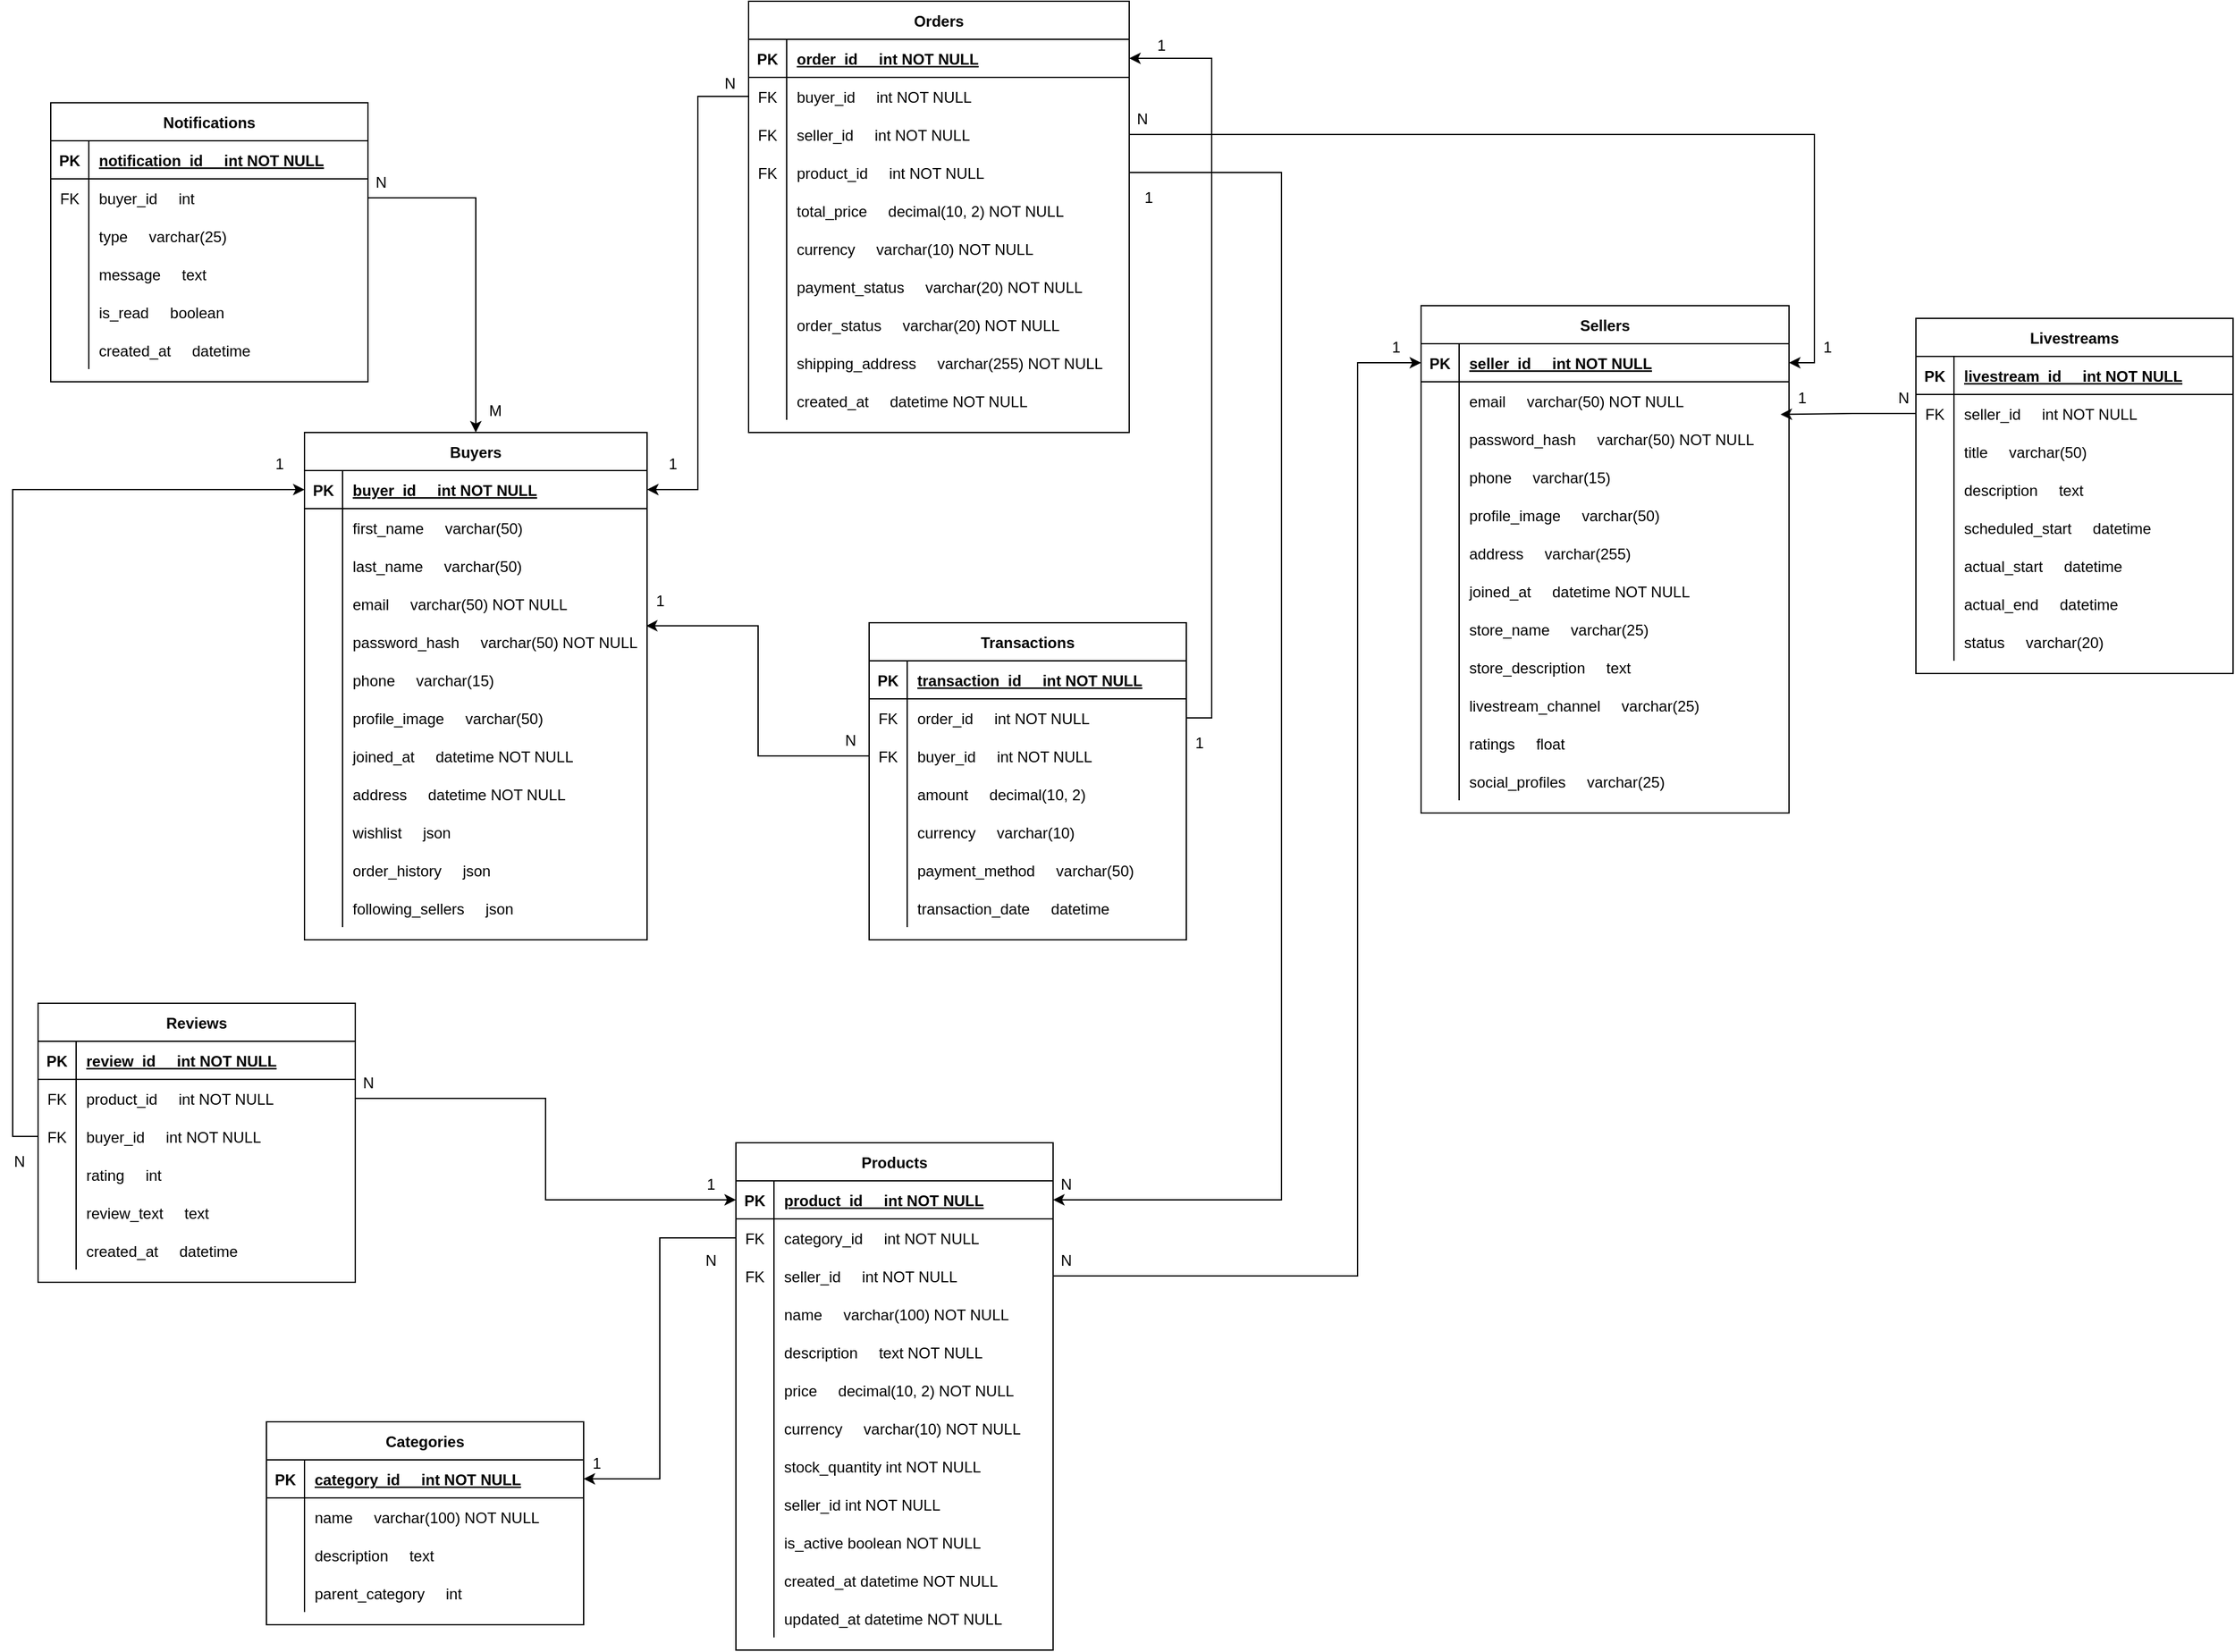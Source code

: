 <mxfile version="24.7.6">
  <diagram id="R2lEEEUBdFMjLlhIrx00" name="Page-1">
    <mxGraphModel dx="2950" dy="1132" grid="1" gridSize="10" guides="1" tooltips="1" connect="1" arrows="1" fold="1" page="1" pageScale="1" pageWidth="850" pageHeight="1100" math="0" shadow="0" extFonts="Permanent Marker^https://fonts.googleapis.com/css?family=Permanent+Marker">
      <root>
        <mxCell id="0" />
        <mxCell id="1" parent="0" />
        <mxCell id="C-vyLk0tnHw3VtMMgP7b-2" value="Orders" style="shape=table;startSize=30;container=1;collapsible=1;childLayout=tableLayout;fixedRows=1;rowLines=0;fontStyle=1;align=center;resizeLast=1;" parent="1" vertex="1">
          <mxGeometry x="80" y="200" width="300" height="340" as="geometry" />
        </mxCell>
        <mxCell id="C-vyLk0tnHw3VtMMgP7b-3" value="" style="shape=partialRectangle;collapsible=0;dropTarget=0;pointerEvents=0;fillColor=none;points=[[0,0.5],[1,0.5]];portConstraint=eastwest;top=0;left=0;right=0;bottom=1;" parent="C-vyLk0tnHw3VtMMgP7b-2" vertex="1">
          <mxGeometry y="30" width="300" height="30" as="geometry" />
        </mxCell>
        <mxCell id="C-vyLk0tnHw3VtMMgP7b-4" value="PK" style="shape=partialRectangle;overflow=hidden;connectable=0;fillColor=none;top=0;left=0;bottom=0;right=0;fontStyle=1;" parent="C-vyLk0tnHw3VtMMgP7b-3" vertex="1">
          <mxGeometry width="30" height="30" as="geometry">
            <mxRectangle width="30" height="30" as="alternateBounds" />
          </mxGeometry>
        </mxCell>
        <mxCell id="C-vyLk0tnHw3VtMMgP7b-5" value="order_id     int NOT NULL " style="shape=partialRectangle;overflow=hidden;connectable=0;fillColor=none;top=0;left=0;bottom=0;right=0;align=left;spacingLeft=6;fontStyle=5;" parent="C-vyLk0tnHw3VtMMgP7b-3" vertex="1">
          <mxGeometry x="30" width="270" height="30" as="geometry">
            <mxRectangle width="270" height="30" as="alternateBounds" />
          </mxGeometry>
        </mxCell>
        <mxCell id="C-vyLk0tnHw3VtMMgP7b-6" value="" style="shape=partialRectangle;collapsible=0;dropTarget=0;pointerEvents=0;fillColor=none;points=[[0,0.5],[1,0.5]];portConstraint=eastwest;top=0;left=0;right=0;bottom=0;" parent="C-vyLk0tnHw3VtMMgP7b-2" vertex="1">
          <mxGeometry y="60" width="300" height="30" as="geometry" />
        </mxCell>
        <mxCell id="C-vyLk0tnHw3VtMMgP7b-7" value="FK" style="shape=partialRectangle;overflow=hidden;connectable=0;fillColor=none;top=0;left=0;bottom=0;right=0;" parent="C-vyLk0tnHw3VtMMgP7b-6" vertex="1">
          <mxGeometry width="30" height="30" as="geometry">
            <mxRectangle width="30" height="30" as="alternateBounds" />
          </mxGeometry>
        </mxCell>
        <mxCell id="C-vyLk0tnHw3VtMMgP7b-8" value="buyer_id     int NOT NULL" style="shape=partialRectangle;overflow=hidden;connectable=0;fillColor=none;top=0;left=0;bottom=0;right=0;align=left;spacingLeft=6;" parent="C-vyLk0tnHw3VtMMgP7b-6" vertex="1">
          <mxGeometry x="30" width="270" height="30" as="geometry">
            <mxRectangle width="270" height="30" as="alternateBounds" />
          </mxGeometry>
        </mxCell>
        <mxCell id="C-vyLk0tnHw3VtMMgP7b-9" value="" style="shape=partialRectangle;collapsible=0;dropTarget=0;pointerEvents=0;fillColor=none;points=[[0,0.5],[1,0.5]];portConstraint=eastwest;top=0;left=0;right=0;bottom=0;" parent="C-vyLk0tnHw3VtMMgP7b-2" vertex="1">
          <mxGeometry y="90" width="300" height="30" as="geometry" />
        </mxCell>
        <mxCell id="C-vyLk0tnHw3VtMMgP7b-10" value="FK" style="shape=partialRectangle;overflow=hidden;connectable=0;fillColor=none;top=0;left=0;bottom=0;right=0;" parent="C-vyLk0tnHw3VtMMgP7b-9" vertex="1">
          <mxGeometry width="30" height="30" as="geometry">
            <mxRectangle width="30" height="30" as="alternateBounds" />
          </mxGeometry>
        </mxCell>
        <mxCell id="C-vyLk0tnHw3VtMMgP7b-11" value="seller_id     int NOT NULL" style="shape=partialRectangle;overflow=hidden;connectable=0;fillColor=none;top=0;left=0;bottom=0;right=0;align=left;spacingLeft=6;" parent="C-vyLk0tnHw3VtMMgP7b-9" vertex="1">
          <mxGeometry x="30" width="270" height="30" as="geometry">
            <mxRectangle width="270" height="30" as="alternateBounds" />
          </mxGeometry>
        </mxCell>
        <mxCell id="4tDx1V9jUBQXd2SSRm5O-8" value="" style="shape=partialRectangle;collapsible=0;dropTarget=0;pointerEvents=0;fillColor=none;points=[[0,0.5],[1,0.5]];portConstraint=eastwest;top=0;left=0;right=0;bottom=0;" vertex="1" parent="C-vyLk0tnHw3VtMMgP7b-2">
          <mxGeometry y="120" width="300" height="30" as="geometry" />
        </mxCell>
        <mxCell id="4tDx1V9jUBQXd2SSRm5O-9" value="FK" style="shape=partialRectangle;overflow=hidden;connectable=0;fillColor=none;top=0;left=0;bottom=0;right=0;" vertex="1" parent="4tDx1V9jUBQXd2SSRm5O-8">
          <mxGeometry width="30" height="30" as="geometry">
            <mxRectangle width="30" height="30" as="alternateBounds" />
          </mxGeometry>
        </mxCell>
        <mxCell id="4tDx1V9jUBQXd2SSRm5O-10" value="product_id     int NOT NULL" style="shape=partialRectangle;overflow=hidden;connectable=0;fillColor=none;top=0;left=0;bottom=0;right=0;align=left;spacingLeft=6;" vertex="1" parent="4tDx1V9jUBQXd2SSRm5O-8">
          <mxGeometry x="30" width="270" height="30" as="geometry">
            <mxRectangle width="270" height="30" as="alternateBounds" />
          </mxGeometry>
        </mxCell>
        <mxCell id="BPaOkvJnyRhCoVFON-qw-43" value="" style="shape=partialRectangle;collapsible=0;dropTarget=0;pointerEvents=0;fillColor=none;points=[[0,0.5],[1,0.5]];portConstraint=eastwest;top=0;left=0;right=0;bottom=0;" parent="C-vyLk0tnHw3VtMMgP7b-2" vertex="1">
          <mxGeometry y="150" width="300" height="30" as="geometry" />
        </mxCell>
        <mxCell id="BPaOkvJnyRhCoVFON-qw-44" value="" style="shape=partialRectangle;overflow=hidden;connectable=0;fillColor=none;top=0;left=0;bottom=0;right=0;" parent="BPaOkvJnyRhCoVFON-qw-43" vertex="1">
          <mxGeometry width="30" height="30" as="geometry">
            <mxRectangle width="30" height="30" as="alternateBounds" />
          </mxGeometry>
        </mxCell>
        <mxCell id="BPaOkvJnyRhCoVFON-qw-45" value="total_price     decimal(10, 2) NOT NULL" style="shape=partialRectangle;overflow=hidden;connectable=0;fillColor=none;top=0;left=0;bottom=0;right=0;align=left;spacingLeft=6;" parent="BPaOkvJnyRhCoVFON-qw-43" vertex="1">
          <mxGeometry x="30" width="270" height="30" as="geometry">
            <mxRectangle width="270" height="30" as="alternateBounds" />
          </mxGeometry>
        </mxCell>
        <mxCell id="BPaOkvJnyRhCoVFON-qw-46" value="" style="shape=partialRectangle;collapsible=0;dropTarget=0;pointerEvents=0;fillColor=none;points=[[0,0.5],[1,0.5]];portConstraint=eastwest;top=0;left=0;right=0;bottom=0;" parent="C-vyLk0tnHw3VtMMgP7b-2" vertex="1">
          <mxGeometry y="180" width="300" height="30" as="geometry" />
        </mxCell>
        <mxCell id="BPaOkvJnyRhCoVFON-qw-47" value="" style="shape=partialRectangle;overflow=hidden;connectable=0;fillColor=none;top=0;left=0;bottom=0;right=0;" parent="BPaOkvJnyRhCoVFON-qw-46" vertex="1">
          <mxGeometry width="30" height="30" as="geometry">
            <mxRectangle width="30" height="30" as="alternateBounds" />
          </mxGeometry>
        </mxCell>
        <mxCell id="BPaOkvJnyRhCoVFON-qw-48" value="currency     varchar(10) NOT NULL" style="shape=partialRectangle;overflow=hidden;connectable=0;fillColor=none;top=0;left=0;bottom=0;right=0;align=left;spacingLeft=6;" parent="BPaOkvJnyRhCoVFON-qw-46" vertex="1">
          <mxGeometry x="30" width="270" height="30" as="geometry">
            <mxRectangle width="270" height="30" as="alternateBounds" />
          </mxGeometry>
        </mxCell>
        <mxCell id="BPaOkvJnyRhCoVFON-qw-49" value="" style="shape=partialRectangle;collapsible=0;dropTarget=0;pointerEvents=0;fillColor=none;points=[[0,0.5],[1,0.5]];portConstraint=eastwest;top=0;left=0;right=0;bottom=0;" parent="C-vyLk0tnHw3VtMMgP7b-2" vertex="1">
          <mxGeometry y="210" width="300" height="30" as="geometry" />
        </mxCell>
        <mxCell id="BPaOkvJnyRhCoVFON-qw-50" value="" style="shape=partialRectangle;overflow=hidden;connectable=0;fillColor=none;top=0;left=0;bottom=0;right=0;" parent="BPaOkvJnyRhCoVFON-qw-49" vertex="1">
          <mxGeometry width="30" height="30" as="geometry">
            <mxRectangle width="30" height="30" as="alternateBounds" />
          </mxGeometry>
        </mxCell>
        <mxCell id="BPaOkvJnyRhCoVFON-qw-51" value="payment_status     varchar(20) NOT NULL" style="shape=partialRectangle;overflow=hidden;connectable=0;fillColor=none;top=0;left=0;bottom=0;right=0;align=left;spacingLeft=6;" parent="BPaOkvJnyRhCoVFON-qw-49" vertex="1">
          <mxGeometry x="30" width="270" height="30" as="geometry">
            <mxRectangle width="270" height="30" as="alternateBounds" />
          </mxGeometry>
        </mxCell>
        <mxCell id="BPaOkvJnyRhCoVFON-qw-52" value="" style="shape=partialRectangle;collapsible=0;dropTarget=0;pointerEvents=0;fillColor=none;points=[[0,0.5],[1,0.5]];portConstraint=eastwest;top=0;left=0;right=0;bottom=0;" parent="C-vyLk0tnHw3VtMMgP7b-2" vertex="1">
          <mxGeometry y="240" width="300" height="30" as="geometry" />
        </mxCell>
        <mxCell id="BPaOkvJnyRhCoVFON-qw-53" value="" style="shape=partialRectangle;overflow=hidden;connectable=0;fillColor=none;top=0;left=0;bottom=0;right=0;" parent="BPaOkvJnyRhCoVFON-qw-52" vertex="1">
          <mxGeometry width="30" height="30" as="geometry">
            <mxRectangle width="30" height="30" as="alternateBounds" />
          </mxGeometry>
        </mxCell>
        <mxCell id="BPaOkvJnyRhCoVFON-qw-54" value="order_status     varchar(20) NOT NULL" style="shape=partialRectangle;overflow=hidden;connectable=0;fillColor=none;top=0;left=0;bottom=0;right=0;align=left;spacingLeft=6;" parent="BPaOkvJnyRhCoVFON-qw-52" vertex="1">
          <mxGeometry x="30" width="270" height="30" as="geometry">
            <mxRectangle width="270" height="30" as="alternateBounds" />
          </mxGeometry>
        </mxCell>
        <mxCell id="BPaOkvJnyRhCoVFON-qw-55" value="" style="shape=partialRectangle;collapsible=0;dropTarget=0;pointerEvents=0;fillColor=none;points=[[0,0.5],[1,0.5]];portConstraint=eastwest;top=0;left=0;right=0;bottom=0;" parent="C-vyLk0tnHw3VtMMgP7b-2" vertex="1">
          <mxGeometry y="270" width="300" height="30" as="geometry" />
        </mxCell>
        <mxCell id="BPaOkvJnyRhCoVFON-qw-56" value="" style="shape=partialRectangle;overflow=hidden;connectable=0;fillColor=none;top=0;left=0;bottom=0;right=0;" parent="BPaOkvJnyRhCoVFON-qw-55" vertex="1">
          <mxGeometry width="30" height="30" as="geometry">
            <mxRectangle width="30" height="30" as="alternateBounds" />
          </mxGeometry>
        </mxCell>
        <mxCell id="BPaOkvJnyRhCoVFON-qw-57" value="shipping_address     varchar(255) NOT NULL" style="shape=partialRectangle;overflow=hidden;connectable=0;fillColor=none;top=0;left=0;bottom=0;right=0;align=left;spacingLeft=6;" parent="BPaOkvJnyRhCoVFON-qw-55" vertex="1">
          <mxGeometry x="30" width="270" height="30" as="geometry">
            <mxRectangle width="270" height="30" as="alternateBounds" />
          </mxGeometry>
        </mxCell>
        <mxCell id="BPaOkvJnyRhCoVFON-qw-58" value="" style="shape=partialRectangle;collapsible=0;dropTarget=0;pointerEvents=0;fillColor=none;points=[[0,0.5],[1,0.5]];portConstraint=eastwest;top=0;left=0;right=0;bottom=0;" parent="C-vyLk0tnHw3VtMMgP7b-2" vertex="1">
          <mxGeometry y="300" width="300" height="30" as="geometry" />
        </mxCell>
        <mxCell id="BPaOkvJnyRhCoVFON-qw-59" value="" style="shape=partialRectangle;overflow=hidden;connectable=0;fillColor=none;top=0;left=0;bottom=0;right=0;" parent="BPaOkvJnyRhCoVFON-qw-58" vertex="1">
          <mxGeometry width="30" height="30" as="geometry">
            <mxRectangle width="30" height="30" as="alternateBounds" />
          </mxGeometry>
        </mxCell>
        <mxCell id="BPaOkvJnyRhCoVFON-qw-60" value="created_at     datetime NOT NULL" style="shape=partialRectangle;overflow=hidden;connectable=0;fillColor=none;top=0;left=0;bottom=0;right=0;align=left;spacingLeft=6;" parent="BPaOkvJnyRhCoVFON-qw-58" vertex="1">
          <mxGeometry x="30" width="270" height="30" as="geometry">
            <mxRectangle width="270" height="30" as="alternateBounds" />
          </mxGeometry>
        </mxCell>
        <mxCell id="C-vyLk0tnHw3VtMMgP7b-23" value="Buyers" style="shape=table;startSize=30;container=1;collapsible=1;childLayout=tableLayout;fixedRows=1;rowLines=0;fontStyle=1;align=center;resizeLast=1;" parent="1" vertex="1">
          <mxGeometry x="-270" y="540" width="270" height="400" as="geometry" />
        </mxCell>
        <mxCell id="C-vyLk0tnHw3VtMMgP7b-24" value="" style="shape=partialRectangle;collapsible=0;dropTarget=0;pointerEvents=0;fillColor=none;points=[[0,0.5],[1,0.5]];portConstraint=eastwest;top=0;left=0;right=0;bottom=1;" parent="C-vyLk0tnHw3VtMMgP7b-23" vertex="1">
          <mxGeometry y="30" width="270" height="30" as="geometry" />
        </mxCell>
        <mxCell id="C-vyLk0tnHw3VtMMgP7b-25" value="PK" style="shape=partialRectangle;overflow=hidden;connectable=0;fillColor=none;top=0;left=0;bottom=0;right=0;fontStyle=1;" parent="C-vyLk0tnHw3VtMMgP7b-24" vertex="1">
          <mxGeometry width="30" height="30" as="geometry">
            <mxRectangle width="30" height="30" as="alternateBounds" />
          </mxGeometry>
        </mxCell>
        <mxCell id="C-vyLk0tnHw3VtMMgP7b-26" value="buyer_id     int NOT NULL " style="shape=partialRectangle;overflow=hidden;connectable=0;fillColor=none;top=0;left=0;bottom=0;right=0;align=left;spacingLeft=6;fontStyle=5;" parent="C-vyLk0tnHw3VtMMgP7b-24" vertex="1">
          <mxGeometry x="30" width="240" height="30" as="geometry">
            <mxRectangle width="240" height="30" as="alternateBounds" />
          </mxGeometry>
        </mxCell>
        <mxCell id="BPaOkvJnyRhCoVFON-qw-1" value="" style="shape=partialRectangle;collapsible=0;dropTarget=0;pointerEvents=0;fillColor=none;points=[[0,0.5],[1,0.5]];portConstraint=eastwest;top=0;left=0;right=0;bottom=0;" parent="C-vyLk0tnHw3VtMMgP7b-23" vertex="1">
          <mxGeometry y="60" width="270" height="30" as="geometry" />
        </mxCell>
        <mxCell id="BPaOkvJnyRhCoVFON-qw-2" value="" style="shape=partialRectangle;overflow=hidden;connectable=0;fillColor=none;top=0;left=0;bottom=0;right=0;" parent="BPaOkvJnyRhCoVFON-qw-1" vertex="1">
          <mxGeometry width="30" height="30" as="geometry">
            <mxRectangle width="30" height="30" as="alternateBounds" />
          </mxGeometry>
        </mxCell>
        <mxCell id="BPaOkvJnyRhCoVFON-qw-3" value="first_name     varchar(50)" style="shape=partialRectangle;overflow=hidden;connectable=0;fillColor=none;top=0;left=0;bottom=0;right=0;align=left;spacingLeft=6;" parent="BPaOkvJnyRhCoVFON-qw-1" vertex="1">
          <mxGeometry x="30" width="240" height="30" as="geometry">
            <mxRectangle width="240" height="30" as="alternateBounds" />
          </mxGeometry>
        </mxCell>
        <mxCell id="BPaOkvJnyRhCoVFON-qw-4" value="" style="shape=partialRectangle;collapsible=0;dropTarget=0;pointerEvents=0;fillColor=none;points=[[0,0.5],[1,0.5]];portConstraint=eastwest;top=0;left=0;right=0;bottom=0;" parent="C-vyLk0tnHw3VtMMgP7b-23" vertex="1">
          <mxGeometry y="90" width="270" height="30" as="geometry" />
        </mxCell>
        <mxCell id="BPaOkvJnyRhCoVFON-qw-5" value="" style="shape=partialRectangle;overflow=hidden;connectable=0;fillColor=none;top=0;left=0;bottom=0;right=0;" parent="BPaOkvJnyRhCoVFON-qw-4" vertex="1">
          <mxGeometry width="30" height="30" as="geometry">
            <mxRectangle width="30" height="30" as="alternateBounds" />
          </mxGeometry>
        </mxCell>
        <mxCell id="BPaOkvJnyRhCoVFON-qw-6" value="last_name     varchar(50)" style="shape=partialRectangle;overflow=hidden;connectable=0;fillColor=none;top=0;left=0;bottom=0;right=0;align=left;spacingLeft=6;" parent="BPaOkvJnyRhCoVFON-qw-4" vertex="1">
          <mxGeometry x="30" width="240" height="30" as="geometry">
            <mxRectangle width="240" height="30" as="alternateBounds" />
          </mxGeometry>
        </mxCell>
        <mxCell id="BPaOkvJnyRhCoVFON-qw-7" value="" style="shape=partialRectangle;collapsible=0;dropTarget=0;pointerEvents=0;fillColor=none;points=[[0,0.5],[1,0.5]];portConstraint=eastwest;top=0;left=0;right=0;bottom=0;" parent="C-vyLk0tnHw3VtMMgP7b-23" vertex="1">
          <mxGeometry y="120" width="270" height="30" as="geometry" />
        </mxCell>
        <mxCell id="BPaOkvJnyRhCoVFON-qw-8" value="" style="shape=partialRectangle;overflow=hidden;connectable=0;fillColor=none;top=0;left=0;bottom=0;right=0;" parent="BPaOkvJnyRhCoVFON-qw-7" vertex="1">
          <mxGeometry width="30" height="30" as="geometry">
            <mxRectangle width="30" height="30" as="alternateBounds" />
          </mxGeometry>
        </mxCell>
        <mxCell id="BPaOkvJnyRhCoVFON-qw-9" value="email     varchar(50) NOT NULL" style="shape=partialRectangle;overflow=hidden;connectable=0;fillColor=none;top=0;left=0;bottom=0;right=0;align=left;spacingLeft=6;" parent="BPaOkvJnyRhCoVFON-qw-7" vertex="1">
          <mxGeometry x="30" width="240" height="30" as="geometry">
            <mxRectangle width="240" height="30" as="alternateBounds" />
          </mxGeometry>
        </mxCell>
        <mxCell id="BPaOkvJnyRhCoVFON-qw-10" value="" style="shape=partialRectangle;collapsible=0;dropTarget=0;pointerEvents=0;fillColor=none;points=[[0,0.5],[1,0.5]];portConstraint=eastwest;top=0;left=0;right=0;bottom=0;" parent="C-vyLk0tnHw3VtMMgP7b-23" vertex="1">
          <mxGeometry y="150" width="270" height="30" as="geometry" />
        </mxCell>
        <mxCell id="BPaOkvJnyRhCoVFON-qw-11" value="" style="shape=partialRectangle;overflow=hidden;connectable=0;fillColor=none;top=0;left=0;bottom=0;right=0;" parent="BPaOkvJnyRhCoVFON-qw-10" vertex="1">
          <mxGeometry width="30" height="30" as="geometry">
            <mxRectangle width="30" height="30" as="alternateBounds" />
          </mxGeometry>
        </mxCell>
        <mxCell id="BPaOkvJnyRhCoVFON-qw-12" value="password_hash     varchar(50) NOT NULL" style="shape=partialRectangle;overflow=hidden;connectable=0;fillColor=none;top=0;left=0;bottom=0;right=0;align=left;spacingLeft=6;" parent="BPaOkvJnyRhCoVFON-qw-10" vertex="1">
          <mxGeometry x="30" width="240" height="30" as="geometry">
            <mxRectangle width="240" height="30" as="alternateBounds" />
          </mxGeometry>
        </mxCell>
        <mxCell id="BPaOkvJnyRhCoVFON-qw-13" value="" style="shape=partialRectangle;collapsible=0;dropTarget=0;pointerEvents=0;fillColor=none;points=[[0,0.5],[1,0.5]];portConstraint=eastwest;top=0;left=0;right=0;bottom=0;" parent="C-vyLk0tnHw3VtMMgP7b-23" vertex="1">
          <mxGeometry y="180" width="270" height="30" as="geometry" />
        </mxCell>
        <mxCell id="BPaOkvJnyRhCoVFON-qw-14" value="" style="shape=partialRectangle;overflow=hidden;connectable=0;fillColor=none;top=0;left=0;bottom=0;right=0;" parent="BPaOkvJnyRhCoVFON-qw-13" vertex="1">
          <mxGeometry width="30" height="30" as="geometry">
            <mxRectangle width="30" height="30" as="alternateBounds" />
          </mxGeometry>
        </mxCell>
        <mxCell id="BPaOkvJnyRhCoVFON-qw-15" value="phone     varchar(15)" style="shape=partialRectangle;overflow=hidden;connectable=0;fillColor=none;top=0;left=0;bottom=0;right=0;align=left;spacingLeft=6;" parent="BPaOkvJnyRhCoVFON-qw-13" vertex="1">
          <mxGeometry x="30" width="240" height="30" as="geometry">
            <mxRectangle width="240" height="30" as="alternateBounds" />
          </mxGeometry>
        </mxCell>
        <mxCell id="BPaOkvJnyRhCoVFON-qw-16" value="" style="shape=partialRectangle;collapsible=0;dropTarget=0;pointerEvents=0;fillColor=none;points=[[0,0.5],[1,0.5]];portConstraint=eastwest;top=0;left=0;right=0;bottom=0;" parent="C-vyLk0tnHw3VtMMgP7b-23" vertex="1">
          <mxGeometry y="210" width="270" height="30" as="geometry" />
        </mxCell>
        <mxCell id="BPaOkvJnyRhCoVFON-qw-17" value="" style="shape=partialRectangle;overflow=hidden;connectable=0;fillColor=none;top=0;left=0;bottom=0;right=0;" parent="BPaOkvJnyRhCoVFON-qw-16" vertex="1">
          <mxGeometry width="30" height="30" as="geometry">
            <mxRectangle width="30" height="30" as="alternateBounds" />
          </mxGeometry>
        </mxCell>
        <mxCell id="BPaOkvJnyRhCoVFON-qw-18" value="profile_image     varchar(50)" style="shape=partialRectangle;overflow=hidden;connectable=0;fillColor=none;top=0;left=0;bottom=0;right=0;align=left;spacingLeft=6;" parent="BPaOkvJnyRhCoVFON-qw-16" vertex="1">
          <mxGeometry x="30" width="240" height="30" as="geometry">
            <mxRectangle width="240" height="30" as="alternateBounds" />
          </mxGeometry>
        </mxCell>
        <mxCell id="BPaOkvJnyRhCoVFON-qw-19" value="" style="shape=partialRectangle;collapsible=0;dropTarget=0;pointerEvents=0;fillColor=none;points=[[0,0.5],[1,0.5]];portConstraint=eastwest;top=0;left=0;right=0;bottom=0;" parent="C-vyLk0tnHw3VtMMgP7b-23" vertex="1">
          <mxGeometry y="240" width="270" height="30" as="geometry" />
        </mxCell>
        <mxCell id="BPaOkvJnyRhCoVFON-qw-20" value="" style="shape=partialRectangle;overflow=hidden;connectable=0;fillColor=none;top=0;left=0;bottom=0;right=0;" parent="BPaOkvJnyRhCoVFON-qw-19" vertex="1">
          <mxGeometry width="30" height="30" as="geometry">
            <mxRectangle width="30" height="30" as="alternateBounds" />
          </mxGeometry>
        </mxCell>
        <mxCell id="BPaOkvJnyRhCoVFON-qw-21" value="joined_at     datetime NOT NULL" style="shape=partialRectangle;overflow=hidden;connectable=0;fillColor=none;top=0;left=0;bottom=0;right=0;align=left;spacingLeft=6;" parent="BPaOkvJnyRhCoVFON-qw-19" vertex="1">
          <mxGeometry x="30" width="240" height="30" as="geometry">
            <mxRectangle width="240" height="30" as="alternateBounds" />
          </mxGeometry>
        </mxCell>
        <mxCell id="BPaOkvJnyRhCoVFON-qw-266" value="" style="shape=partialRectangle;collapsible=0;dropTarget=0;pointerEvents=0;fillColor=none;points=[[0,0.5],[1,0.5]];portConstraint=eastwest;top=0;left=0;right=0;bottom=0;" parent="C-vyLk0tnHw3VtMMgP7b-23" vertex="1">
          <mxGeometry y="270" width="270" height="30" as="geometry" />
        </mxCell>
        <mxCell id="BPaOkvJnyRhCoVFON-qw-267" value="" style="shape=partialRectangle;overflow=hidden;connectable=0;fillColor=none;top=0;left=0;bottom=0;right=0;" parent="BPaOkvJnyRhCoVFON-qw-266" vertex="1">
          <mxGeometry width="30" height="30" as="geometry">
            <mxRectangle width="30" height="30" as="alternateBounds" />
          </mxGeometry>
        </mxCell>
        <mxCell id="BPaOkvJnyRhCoVFON-qw-268" value="address     datetime NOT NULL" style="shape=partialRectangle;overflow=hidden;connectable=0;fillColor=none;top=0;left=0;bottom=0;right=0;align=left;spacingLeft=6;" parent="BPaOkvJnyRhCoVFON-qw-266" vertex="1">
          <mxGeometry x="30" width="240" height="30" as="geometry">
            <mxRectangle width="240" height="30" as="alternateBounds" />
          </mxGeometry>
        </mxCell>
        <mxCell id="BPaOkvJnyRhCoVFON-qw-269" value="" style="shape=partialRectangle;collapsible=0;dropTarget=0;pointerEvents=0;fillColor=none;points=[[0,0.5],[1,0.5]];portConstraint=eastwest;top=0;left=0;right=0;bottom=0;" parent="C-vyLk0tnHw3VtMMgP7b-23" vertex="1">
          <mxGeometry y="300" width="270" height="30" as="geometry" />
        </mxCell>
        <mxCell id="BPaOkvJnyRhCoVFON-qw-270" value="" style="shape=partialRectangle;overflow=hidden;connectable=0;fillColor=none;top=0;left=0;bottom=0;right=0;" parent="BPaOkvJnyRhCoVFON-qw-269" vertex="1">
          <mxGeometry width="30" height="30" as="geometry">
            <mxRectangle width="30" height="30" as="alternateBounds" />
          </mxGeometry>
        </mxCell>
        <mxCell id="BPaOkvJnyRhCoVFON-qw-271" value="wishlist     json" style="shape=partialRectangle;overflow=hidden;connectable=0;fillColor=none;top=0;left=0;bottom=0;right=0;align=left;spacingLeft=6;" parent="BPaOkvJnyRhCoVFON-qw-269" vertex="1">
          <mxGeometry x="30" width="240" height="30" as="geometry">
            <mxRectangle width="240" height="30" as="alternateBounds" />
          </mxGeometry>
        </mxCell>
        <mxCell id="BPaOkvJnyRhCoVFON-qw-272" value="" style="shape=partialRectangle;collapsible=0;dropTarget=0;pointerEvents=0;fillColor=none;points=[[0,0.5],[1,0.5]];portConstraint=eastwest;top=0;left=0;right=0;bottom=0;" parent="C-vyLk0tnHw3VtMMgP7b-23" vertex="1">
          <mxGeometry y="330" width="270" height="30" as="geometry" />
        </mxCell>
        <mxCell id="BPaOkvJnyRhCoVFON-qw-273" value="" style="shape=partialRectangle;overflow=hidden;connectable=0;fillColor=none;top=0;left=0;bottom=0;right=0;" parent="BPaOkvJnyRhCoVFON-qw-272" vertex="1">
          <mxGeometry width="30" height="30" as="geometry">
            <mxRectangle width="30" height="30" as="alternateBounds" />
          </mxGeometry>
        </mxCell>
        <mxCell id="BPaOkvJnyRhCoVFON-qw-274" value="order_history     json" style="shape=partialRectangle;overflow=hidden;connectable=0;fillColor=none;top=0;left=0;bottom=0;right=0;align=left;spacingLeft=6;" parent="BPaOkvJnyRhCoVFON-qw-272" vertex="1">
          <mxGeometry x="30" width="240" height="30" as="geometry">
            <mxRectangle width="240" height="30" as="alternateBounds" />
          </mxGeometry>
        </mxCell>
        <mxCell id="BPaOkvJnyRhCoVFON-qw-275" value="" style="shape=partialRectangle;collapsible=0;dropTarget=0;pointerEvents=0;fillColor=none;points=[[0,0.5],[1,0.5]];portConstraint=eastwest;top=0;left=0;right=0;bottom=0;" parent="C-vyLk0tnHw3VtMMgP7b-23" vertex="1">
          <mxGeometry y="360" width="270" height="30" as="geometry" />
        </mxCell>
        <mxCell id="BPaOkvJnyRhCoVFON-qw-276" value="" style="shape=partialRectangle;overflow=hidden;connectable=0;fillColor=none;top=0;left=0;bottom=0;right=0;" parent="BPaOkvJnyRhCoVFON-qw-275" vertex="1">
          <mxGeometry width="30" height="30" as="geometry">
            <mxRectangle width="30" height="30" as="alternateBounds" />
          </mxGeometry>
        </mxCell>
        <mxCell id="BPaOkvJnyRhCoVFON-qw-277" value="following_sellers     json" style="shape=partialRectangle;overflow=hidden;connectable=0;fillColor=none;top=0;left=0;bottom=0;right=0;align=left;spacingLeft=6;" parent="BPaOkvJnyRhCoVFON-qw-275" vertex="1">
          <mxGeometry x="30" width="240" height="30" as="geometry">
            <mxRectangle width="240" height="30" as="alternateBounds" />
          </mxGeometry>
        </mxCell>
        <mxCell id="BPaOkvJnyRhCoVFON-qw-85" value="Categories" style="shape=table;startSize=30;container=1;collapsible=1;childLayout=tableLayout;fixedRows=1;rowLines=0;fontStyle=1;align=center;resizeLast=1;" parent="1" vertex="1">
          <mxGeometry x="-300" y="1320" width="250" height="160" as="geometry" />
        </mxCell>
        <mxCell id="BPaOkvJnyRhCoVFON-qw-86" value="" style="shape=partialRectangle;collapsible=0;dropTarget=0;pointerEvents=0;fillColor=none;points=[[0,0.5],[1,0.5]];portConstraint=eastwest;top=0;left=0;right=0;bottom=1;" parent="BPaOkvJnyRhCoVFON-qw-85" vertex="1">
          <mxGeometry y="30" width="250" height="30" as="geometry" />
        </mxCell>
        <mxCell id="BPaOkvJnyRhCoVFON-qw-87" value="PK" style="shape=partialRectangle;overflow=hidden;connectable=0;fillColor=none;top=0;left=0;bottom=0;right=0;fontStyle=1;" parent="BPaOkvJnyRhCoVFON-qw-86" vertex="1">
          <mxGeometry width="30" height="30" as="geometry">
            <mxRectangle width="30" height="30" as="alternateBounds" />
          </mxGeometry>
        </mxCell>
        <mxCell id="BPaOkvJnyRhCoVFON-qw-88" value="category_id     int NOT NULL " style="shape=partialRectangle;overflow=hidden;connectable=0;fillColor=none;top=0;left=0;bottom=0;right=0;align=left;spacingLeft=6;fontStyle=5;" parent="BPaOkvJnyRhCoVFON-qw-86" vertex="1">
          <mxGeometry x="30" width="220" height="30" as="geometry">
            <mxRectangle width="220" height="30" as="alternateBounds" />
          </mxGeometry>
        </mxCell>
        <mxCell id="BPaOkvJnyRhCoVFON-qw-89" value="" style="shape=partialRectangle;collapsible=0;dropTarget=0;pointerEvents=0;fillColor=none;points=[[0,0.5],[1,0.5]];portConstraint=eastwest;top=0;left=0;right=0;bottom=0;" parent="BPaOkvJnyRhCoVFON-qw-85" vertex="1">
          <mxGeometry y="60" width="250" height="30" as="geometry" />
        </mxCell>
        <mxCell id="BPaOkvJnyRhCoVFON-qw-90" value="" style="shape=partialRectangle;overflow=hidden;connectable=0;fillColor=none;top=0;left=0;bottom=0;right=0;" parent="BPaOkvJnyRhCoVFON-qw-89" vertex="1">
          <mxGeometry width="30" height="30" as="geometry">
            <mxRectangle width="30" height="30" as="alternateBounds" />
          </mxGeometry>
        </mxCell>
        <mxCell id="BPaOkvJnyRhCoVFON-qw-91" value="name     varchar(100) NOT NULL" style="shape=partialRectangle;overflow=hidden;connectable=0;fillColor=none;top=0;left=0;bottom=0;right=0;align=left;spacingLeft=6;" parent="BPaOkvJnyRhCoVFON-qw-89" vertex="1">
          <mxGeometry x="30" width="220" height="30" as="geometry">
            <mxRectangle width="220" height="30" as="alternateBounds" />
          </mxGeometry>
        </mxCell>
        <mxCell id="BPaOkvJnyRhCoVFON-qw-92" value="" style="shape=partialRectangle;collapsible=0;dropTarget=0;pointerEvents=0;fillColor=none;points=[[0,0.5],[1,0.5]];portConstraint=eastwest;top=0;left=0;right=0;bottom=0;" parent="BPaOkvJnyRhCoVFON-qw-85" vertex="1">
          <mxGeometry y="90" width="250" height="30" as="geometry" />
        </mxCell>
        <mxCell id="BPaOkvJnyRhCoVFON-qw-93" value="" style="shape=partialRectangle;overflow=hidden;connectable=0;fillColor=none;top=0;left=0;bottom=0;right=0;" parent="BPaOkvJnyRhCoVFON-qw-92" vertex="1">
          <mxGeometry width="30" height="30" as="geometry">
            <mxRectangle width="30" height="30" as="alternateBounds" />
          </mxGeometry>
        </mxCell>
        <mxCell id="BPaOkvJnyRhCoVFON-qw-94" value="description     text" style="shape=partialRectangle;overflow=hidden;connectable=0;fillColor=none;top=0;left=0;bottom=0;right=0;align=left;spacingLeft=6;" parent="BPaOkvJnyRhCoVFON-qw-92" vertex="1">
          <mxGeometry x="30" width="220" height="30" as="geometry">
            <mxRectangle width="220" height="30" as="alternateBounds" />
          </mxGeometry>
        </mxCell>
        <mxCell id="BPaOkvJnyRhCoVFON-qw-95" value="" style="shape=partialRectangle;collapsible=0;dropTarget=0;pointerEvents=0;fillColor=none;points=[[0,0.5],[1,0.5]];portConstraint=eastwest;top=0;left=0;right=0;bottom=0;" parent="BPaOkvJnyRhCoVFON-qw-85" vertex="1">
          <mxGeometry y="120" width="250" height="30" as="geometry" />
        </mxCell>
        <mxCell id="BPaOkvJnyRhCoVFON-qw-96" value="" style="shape=partialRectangle;overflow=hidden;connectable=0;fillColor=none;top=0;left=0;bottom=0;right=0;" parent="BPaOkvJnyRhCoVFON-qw-95" vertex="1">
          <mxGeometry width="30" height="30" as="geometry">
            <mxRectangle width="30" height="30" as="alternateBounds" />
          </mxGeometry>
        </mxCell>
        <mxCell id="BPaOkvJnyRhCoVFON-qw-97" value="parent_category     int" style="shape=partialRectangle;overflow=hidden;connectable=0;fillColor=none;top=0;left=0;bottom=0;right=0;align=left;spacingLeft=6;" parent="BPaOkvJnyRhCoVFON-qw-95" vertex="1">
          <mxGeometry x="30" width="220" height="30" as="geometry">
            <mxRectangle width="220" height="30" as="alternateBounds" />
          </mxGeometry>
        </mxCell>
        <mxCell id="BPaOkvJnyRhCoVFON-qw-119" value="Reviews" style="shape=table;startSize=30;container=1;collapsible=1;childLayout=tableLayout;fixedRows=1;rowLines=0;fontStyle=1;align=center;resizeLast=1;" parent="1" vertex="1">
          <mxGeometry x="-480" y="990" width="250" height="220" as="geometry" />
        </mxCell>
        <mxCell id="BPaOkvJnyRhCoVFON-qw-120" value="" style="shape=partialRectangle;collapsible=0;dropTarget=0;pointerEvents=0;fillColor=none;points=[[0,0.5],[1,0.5]];portConstraint=eastwest;top=0;left=0;right=0;bottom=1;" parent="BPaOkvJnyRhCoVFON-qw-119" vertex="1">
          <mxGeometry y="30" width="250" height="30" as="geometry" />
        </mxCell>
        <mxCell id="BPaOkvJnyRhCoVFON-qw-121" value="PK" style="shape=partialRectangle;overflow=hidden;connectable=0;fillColor=none;top=0;left=0;bottom=0;right=0;fontStyle=1;" parent="BPaOkvJnyRhCoVFON-qw-120" vertex="1">
          <mxGeometry width="30" height="30" as="geometry">
            <mxRectangle width="30" height="30" as="alternateBounds" />
          </mxGeometry>
        </mxCell>
        <mxCell id="BPaOkvJnyRhCoVFON-qw-122" value="review_id     int NOT NULL " style="shape=partialRectangle;overflow=hidden;connectable=0;fillColor=none;top=0;left=0;bottom=0;right=0;align=left;spacingLeft=6;fontStyle=5;" parent="BPaOkvJnyRhCoVFON-qw-120" vertex="1">
          <mxGeometry x="30" width="220" height="30" as="geometry">
            <mxRectangle width="220" height="30" as="alternateBounds" />
          </mxGeometry>
        </mxCell>
        <mxCell id="BPaOkvJnyRhCoVFON-qw-123" value="" style="shape=partialRectangle;collapsible=0;dropTarget=0;pointerEvents=0;fillColor=none;points=[[0,0.5],[1,0.5]];portConstraint=eastwest;top=0;left=0;right=0;bottom=0;" parent="BPaOkvJnyRhCoVFON-qw-119" vertex="1">
          <mxGeometry y="60" width="250" height="30" as="geometry" />
        </mxCell>
        <mxCell id="BPaOkvJnyRhCoVFON-qw-124" value="FK" style="shape=partialRectangle;overflow=hidden;connectable=0;fillColor=none;top=0;left=0;bottom=0;right=0;" parent="BPaOkvJnyRhCoVFON-qw-123" vertex="1">
          <mxGeometry width="30" height="30" as="geometry">
            <mxRectangle width="30" height="30" as="alternateBounds" />
          </mxGeometry>
        </mxCell>
        <mxCell id="BPaOkvJnyRhCoVFON-qw-125" value="product_id     int NOT NULL" style="shape=partialRectangle;overflow=hidden;connectable=0;fillColor=none;top=0;left=0;bottom=0;right=0;align=left;spacingLeft=6;" parent="BPaOkvJnyRhCoVFON-qw-123" vertex="1">
          <mxGeometry x="30" width="220" height="30" as="geometry">
            <mxRectangle width="220" height="30" as="alternateBounds" />
          </mxGeometry>
        </mxCell>
        <mxCell id="BPaOkvJnyRhCoVFON-qw-126" value="" style="shape=partialRectangle;collapsible=0;dropTarget=0;pointerEvents=0;fillColor=none;points=[[0,0.5],[1,0.5]];portConstraint=eastwest;top=0;left=0;right=0;bottom=0;" parent="BPaOkvJnyRhCoVFON-qw-119" vertex="1">
          <mxGeometry y="90" width="250" height="30" as="geometry" />
        </mxCell>
        <mxCell id="BPaOkvJnyRhCoVFON-qw-127" value="FK" style="shape=partialRectangle;overflow=hidden;connectable=0;fillColor=none;top=0;left=0;bottom=0;right=0;" parent="BPaOkvJnyRhCoVFON-qw-126" vertex="1">
          <mxGeometry width="30" height="30" as="geometry">
            <mxRectangle width="30" height="30" as="alternateBounds" />
          </mxGeometry>
        </mxCell>
        <mxCell id="BPaOkvJnyRhCoVFON-qw-128" value="buyer_id     int NOT NULL" style="shape=partialRectangle;overflow=hidden;connectable=0;fillColor=none;top=0;left=0;bottom=0;right=0;align=left;spacingLeft=6;" parent="BPaOkvJnyRhCoVFON-qw-126" vertex="1">
          <mxGeometry x="30" width="220" height="30" as="geometry">
            <mxRectangle width="220" height="30" as="alternateBounds" />
          </mxGeometry>
        </mxCell>
        <mxCell id="BPaOkvJnyRhCoVFON-qw-129" value="" style="shape=partialRectangle;collapsible=0;dropTarget=0;pointerEvents=0;fillColor=none;points=[[0,0.5],[1,0.5]];portConstraint=eastwest;top=0;left=0;right=0;bottom=0;" parent="BPaOkvJnyRhCoVFON-qw-119" vertex="1">
          <mxGeometry y="120" width="250" height="30" as="geometry" />
        </mxCell>
        <mxCell id="BPaOkvJnyRhCoVFON-qw-130" value="" style="shape=partialRectangle;overflow=hidden;connectable=0;fillColor=none;top=0;left=0;bottom=0;right=0;" parent="BPaOkvJnyRhCoVFON-qw-129" vertex="1">
          <mxGeometry width="30" height="30" as="geometry">
            <mxRectangle width="30" height="30" as="alternateBounds" />
          </mxGeometry>
        </mxCell>
        <mxCell id="BPaOkvJnyRhCoVFON-qw-131" value="rating     int" style="shape=partialRectangle;overflow=hidden;connectable=0;fillColor=none;top=0;left=0;bottom=0;right=0;align=left;spacingLeft=6;" parent="BPaOkvJnyRhCoVFON-qw-129" vertex="1">
          <mxGeometry x="30" width="220" height="30" as="geometry">
            <mxRectangle width="220" height="30" as="alternateBounds" />
          </mxGeometry>
        </mxCell>
        <mxCell id="BPaOkvJnyRhCoVFON-qw-132" value="" style="shape=partialRectangle;collapsible=0;dropTarget=0;pointerEvents=0;fillColor=none;points=[[0,0.5],[1,0.5]];portConstraint=eastwest;top=0;left=0;right=0;bottom=0;" parent="BPaOkvJnyRhCoVFON-qw-119" vertex="1">
          <mxGeometry y="150" width="250" height="30" as="geometry" />
        </mxCell>
        <mxCell id="BPaOkvJnyRhCoVFON-qw-133" value="" style="shape=partialRectangle;overflow=hidden;connectable=0;fillColor=none;top=0;left=0;bottom=0;right=0;" parent="BPaOkvJnyRhCoVFON-qw-132" vertex="1">
          <mxGeometry width="30" height="30" as="geometry">
            <mxRectangle width="30" height="30" as="alternateBounds" />
          </mxGeometry>
        </mxCell>
        <mxCell id="BPaOkvJnyRhCoVFON-qw-134" value="review_text     text" style="shape=partialRectangle;overflow=hidden;connectable=0;fillColor=none;top=0;left=0;bottom=0;right=0;align=left;spacingLeft=6;" parent="BPaOkvJnyRhCoVFON-qw-132" vertex="1">
          <mxGeometry x="30" width="220" height="30" as="geometry">
            <mxRectangle width="220" height="30" as="alternateBounds" />
          </mxGeometry>
        </mxCell>
        <mxCell id="BPaOkvJnyRhCoVFON-qw-135" value="" style="shape=partialRectangle;collapsible=0;dropTarget=0;pointerEvents=0;fillColor=none;points=[[0,0.5],[1,0.5]];portConstraint=eastwest;top=0;left=0;right=0;bottom=0;" parent="BPaOkvJnyRhCoVFON-qw-119" vertex="1">
          <mxGeometry y="180" width="250" height="30" as="geometry" />
        </mxCell>
        <mxCell id="BPaOkvJnyRhCoVFON-qw-136" value="" style="shape=partialRectangle;overflow=hidden;connectable=0;fillColor=none;top=0;left=0;bottom=0;right=0;" parent="BPaOkvJnyRhCoVFON-qw-135" vertex="1">
          <mxGeometry width="30" height="30" as="geometry">
            <mxRectangle width="30" height="30" as="alternateBounds" />
          </mxGeometry>
        </mxCell>
        <mxCell id="BPaOkvJnyRhCoVFON-qw-137" value="created_at     datetime" style="shape=partialRectangle;overflow=hidden;connectable=0;fillColor=none;top=0;left=0;bottom=0;right=0;align=left;spacingLeft=6;" parent="BPaOkvJnyRhCoVFON-qw-135" vertex="1">
          <mxGeometry x="30" width="220" height="30" as="geometry">
            <mxRectangle width="220" height="30" as="alternateBounds" />
          </mxGeometry>
        </mxCell>
        <mxCell id="C-vyLk0tnHw3VtMMgP7b-13" value="Products" style="shape=table;startSize=30;container=1;collapsible=1;childLayout=tableLayout;fixedRows=1;rowLines=0;fontStyle=1;align=center;resizeLast=1;" parent="1" vertex="1">
          <mxGeometry x="70" y="1100" width="250" height="400" as="geometry" />
        </mxCell>
        <mxCell id="C-vyLk0tnHw3VtMMgP7b-14" value="" style="shape=partialRectangle;collapsible=0;dropTarget=0;pointerEvents=0;fillColor=none;points=[[0,0.5],[1,0.5]];portConstraint=eastwest;top=0;left=0;right=0;bottom=1;" parent="C-vyLk0tnHw3VtMMgP7b-13" vertex="1">
          <mxGeometry y="30" width="250" height="30" as="geometry" />
        </mxCell>
        <mxCell id="C-vyLk0tnHw3VtMMgP7b-15" value="PK" style="shape=partialRectangle;overflow=hidden;connectable=0;fillColor=none;top=0;left=0;bottom=0;right=0;fontStyle=1;" parent="C-vyLk0tnHw3VtMMgP7b-14" vertex="1">
          <mxGeometry width="30" height="30" as="geometry">
            <mxRectangle width="30" height="30" as="alternateBounds" />
          </mxGeometry>
        </mxCell>
        <mxCell id="C-vyLk0tnHw3VtMMgP7b-16" value="product_id     int NOT NULL " style="shape=partialRectangle;overflow=hidden;connectable=0;fillColor=none;top=0;left=0;bottom=0;right=0;align=left;spacingLeft=6;fontStyle=5;" parent="C-vyLk0tnHw3VtMMgP7b-14" vertex="1">
          <mxGeometry x="30" width="220" height="30" as="geometry">
            <mxRectangle width="220" height="30" as="alternateBounds" />
          </mxGeometry>
        </mxCell>
        <mxCell id="BPaOkvJnyRhCoVFON-qw-67" value="" style="shape=partialRectangle;collapsible=0;dropTarget=0;pointerEvents=0;fillColor=none;points=[[0,0.5],[1,0.5]];portConstraint=eastwest;top=0;left=0;right=0;bottom=0;" parent="C-vyLk0tnHw3VtMMgP7b-13" vertex="1">
          <mxGeometry y="60" width="250" height="30" as="geometry" />
        </mxCell>
        <mxCell id="BPaOkvJnyRhCoVFON-qw-68" value="FK" style="shape=partialRectangle;overflow=hidden;connectable=0;fillColor=none;top=0;left=0;bottom=0;right=0;" parent="BPaOkvJnyRhCoVFON-qw-67" vertex="1">
          <mxGeometry width="30" height="30" as="geometry">
            <mxRectangle width="30" height="30" as="alternateBounds" />
          </mxGeometry>
        </mxCell>
        <mxCell id="BPaOkvJnyRhCoVFON-qw-69" value="category_id     int NOT NULL" style="shape=partialRectangle;overflow=hidden;connectable=0;fillColor=none;top=0;left=0;bottom=0;right=0;align=left;spacingLeft=6;" parent="BPaOkvJnyRhCoVFON-qw-67" vertex="1">
          <mxGeometry x="30" width="220" height="30" as="geometry">
            <mxRectangle width="220" height="30" as="alternateBounds" />
          </mxGeometry>
        </mxCell>
        <mxCell id="BPaOkvJnyRhCoVFON-qw-278" value="" style="shape=partialRectangle;collapsible=0;dropTarget=0;pointerEvents=0;fillColor=none;points=[[0,0.5],[1,0.5]];portConstraint=eastwest;top=0;left=0;right=0;bottom=0;" parent="C-vyLk0tnHw3VtMMgP7b-13" vertex="1">
          <mxGeometry y="90" width="250" height="30" as="geometry" />
        </mxCell>
        <mxCell id="BPaOkvJnyRhCoVFON-qw-279" value="FK" style="shape=partialRectangle;overflow=hidden;connectable=0;fillColor=none;top=0;left=0;bottom=0;right=0;" parent="BPaOkvJnyRhCoVFON-qw-278" vertex="1">
          <mxGeometry width="30" height="30" as="geometry">
            <mxRectangle width="30" height="30" as="alternateBounds" />
          </mxGeometry>
        </mxCell>
        <mxCell id="BPaOkvJnyRhCoVFON-qw-280" value="seller_id     int NOT NULL" style="shape=partialRectangle;overflow=hidden;connectable=0;fillColor=none;top=0;left=0;bottom=0;right=0;align=left;spacingLeft=6;" parent="BPaOkvJnyRhCoVFON-qw-278" vertex="1">
          <mxGeometry x="30" width="220" height="30" as="geometry">
            <mxRectangle width="220" height="30" as="alternateBounds" />
          </mxGeometry>
        </mxCell>
        <mxCell id="C-vyLk0tnHw3VtMMgP7b-17" value="" style="shape=partialRectangle;collapsible=0;dropTarget=0;pointerEvents=0;fillColor=none;points=[[0,0.5],[1,0.5]];portConstraint=eastwest;top=0;left=0;right=0;bottom=0;" parent="C-vyLk0tnHw3VtMMgP7b-13" vertex="1">
          <mxGeometry y="120" width="250" height="30" as="geometry" />
        </mxCell>
        <mxCell id="C-vyLk0tnHw3VtMMgP7b-18" value="" style="shape=partialRectangle;overflow=hidden;connectable=0;fillColor=none;top=0;left=0;bottom=0;right=0;" parent="C-vyLk0tnHw3VtMMgP7b-17" vertex="1">
          <mxGeometry width="30" height="30" as="geometry">
            <mxRectangle width="30" height="30" as="alternateBounds" />
          </mxGeometry>
        </mxCell>
        <mxCell id="C-vyLk0tnHw3VtMMgP7b-19" value="name     varchar(100) NOT NULL" style="shape=partialRectangle;overflow=hidden;connectable=0;fillColor=none;top=0;left=0;bottom=0;right=0;align=left;spacingLeft=6;" parent="C-vyLk0tnHw3VtMMgP7b-17" vertex="1">
          <mxGeometry x="30" width="220" height="30" as="geometry">
            <mxRectangle width="220" height="30" as="alternateBounds" />
          </mxGeometry>
        </mxCell>
        <mxCell id="C-vyLk0tnHw3VtMMgP7b-20" value="" style="shape=partialRectangle;collapsible=0;dropTarget=0;pointerEvents=0;fillColor=none;points=[[0,0.5],[1,0.5]];portConstraint=eastwest;top=0;left=0;right=0;bottom=0;" parent="C-vyLk0tnHw3VtMMgP7b-13" vertex="1">
          <mxGeometry y="150" width="250" height="30" as="geometry" />
        </mxCell>
        <mxCell id="C-vyLk0tnHw3VtMMgP7b-21" value="" style="shape=partialRectangle;overflow=hidden;connectable=0;fillColor=none;top=0;left=0;bottom=0;right=0;" parent="C-vyLk0tnHw3VtMMgP7b-20" vertex="1">
          <mxGeometry width="30" height="30" as="geometry">
            <mxRectangle width="30" height="30" as="alternateBounds" />
          </mxGeometry>
        </mxCell>
        <mxCell id="C-vyLk0tnHw3VtMMgP7b-22" value="description     text NOT NULL" style="shape=partialRectangle;overflow=hidden;connectable=0;fillColor=none;top=0;left=0;bottom=0;right=0;align=left;spacingLeft=6;" parent="C-vyLk0tnHw3VtMMgP7b-20" vertex="1">
          <mxGeometry x="30" width="220" height="30" as="geometry">
            <mxRectangle width="220" height="30" as="alternateBounds" />
          </mxGeometry>
        </mxCell>
        <mxCell id="BPaOkvJnyRhCoVFON-qw-61" value="" style="shape=partialRectangle;collapsible=0;dropTarget=0;pointerEvents=0;fillColor=none;points=[[0,0.5],[1,0.5]];portConstraint=eastwest;top=0;left=0;right=0;bottom=0;" parent="C-vyLk0tnHw3VtMMgP7b-13" vertex="1">
          <mxGeometry y="180" width="250" height="30" as="geometry" />
        </mxCell>
        <mxCell id="BPaOkvJnyRhCoVFON-qw-62" value="" style="shape=partialRectangle;overflow=hidden;connectable=0;fillColor=none;top=0;left=0;bottom=0;right=0;" parent="BPaOkvJnyRhCoVFON-qw-61" vertex="1">
          <mxGeometry width="30" height="30" as="geometry">
            <mxRectangle width="30" height="30" as="alternateBounds" />
          </mxGeometry>
        </mxCell>
        <mxCell id="BPaOkvJnyRhCoVFON-qw-63" value="price     decimal(10, 2) NOT NULL" style="shape=partialRectangle;overflow=hidden;connectable=0;fillColor=none;top=0;left=0;bottom=0;right=0;align=left;spacingLeft=6;" parent="BPaOkvJnyRhCoVFON-qw-61" vertex="1">
          <mxGeometry x="30" width="220" height="30" as="geometry">
            <mxRectangle width="220" height="30" as="alternateBounds" />
          </mxGeometry>
        </mxCell>
        <mxCell id="BPaOkvJnyRhCoVFON-qw-64" value="" style="shape=partialRectangle;collapsible=0;dropTarget=0;pointerEvents=0;fillColor=none;points=[[0,0.5],[1,0.5]];portConstraint=eastwest;top=0;left=0;right=0;bottom=0;" parent="C-vyLk0tnHw3VtMMgP7b-13" vertex="1">
          <mxGeometry y="210" width="250" height="30" as="geometry" />
        </mxCell>
        <mxCell id="BPaOkvJnyRhCoVFON-qw-65" value="" style="shape=partialRectangle;overflow=hidden;connectable=0;fillColor=none;top=0;left=0;bottom=0;right=0;" parent="BPaOkvJnyRhCoVFON-qw-64" vertex="1">
          <mxGeometry width="30" height="30" as="geometry">
            <mxRectangle width="30" height="30" as="alternateBounds" />
          </mxGeometry>
        </mxCell>
        <mxCell id="BPaOkvJnyRhCoVFON-qw-66" value="currency     varchar(10) NOT NULL" style="shape=partialRectangle;overflow=hidden;connectable=0;fillColor=none;top=0;left=0;bottom=0;right=0;align=left;spacingLeft=6;" parent="BPaOkvJnyRhCoVFON-qw-64" vertex="1">
          <mxGeometry x="30" width="220" height="30" as="geometry">
            <mxRectangle width="220" height="30" as="alternateBounds" />
          </mxGeometry>
        </mxCell>
        <mxCell id="BPaOkvJnyRhCoVFON-qw-70" value="" style="shape=partialRectangle;collapsible=0;dropTarget=0;pointerEvents=0;fillColor=none;points=[[0,0.5],[1,0.5]];portConstraint=eastwest;top=0;left=0;right=0;bottom=0;" parent="C-vyLk0tnHw3VtMMgP7b-13" vertex="1">
          <mxGeometry y="240" width="250" height="30" as="geometry" />
        </mxCell>
        <mxCell id="BPaOkvJnyRhCoVFON-qw-71" value="" style="shape=partialRectangle;overflow=hidden;connectable=0;fillColor=none;top=0;left=0;bottom=0;right=0;" parent="BPaOkvJnyRhCoVFON-qw-70" vertex="1">
          <mxGeometry width="30" height="30" as="geometry">
            <mxRectangle width="30" height="30" as="alternateBounds" />
          </mxGeometry>
        </mxCell>
        <mxCell id="BPaOkvJnyRhCoVFON-qw-72" value="stock_quantity int NOT NULL" style="shape=partialRectangle;overflow=hidden;connectable=0;fillColor=none;top=0;left=0;bottom=0;right=0;align=left;spacingLeft=6;" parent="BPaOkvJnyRhCoVFON-qw-70" vertex="1">
          <mxGeometry x="30" width="220" height="30" as="geometry">
            <mxRectangle width="220" height="30" as="alternateBounds" />
          </mxGeometry>
        </mxCell>
        <mxCell id="BPaOkvJnyRhCoVFON-qw-73" value="" style="shape=partialRectangle;collapsible=0;dropTarget=0;pointerEvents=0;fillColor=none;points=[[0,0.5],[1,0.5]];portConstraint=eastwest;top=0;left=0;right=0;bottom=0;" parent="C-vyLk0tnHw3VtMMgP7b-13" vertex="1">
          <mxGeometry y="270" width="250" height="30" as="geometry" />
        </mxCell>
        <mxCell id="BPaOkvJnyRhCoVFON-qw-74" value="" style="shape=partialRectangle;overflow=hidden;connectable=0;fillColor=none;top=0;left=0;bottom=0;right=0;" parent="BPaOkvJnyRhCoVFON-qw-73" vertex="1">
          <mxGeometry width="30" height="30" as="geometry">
            <mxRectangle width="30" height="30" as="alternateBounds" />
          </mxGeometry>
        </mxCell>
        <mxCell id="BPaOkvJnyRhCoVFON-qw-75" value="seller_id int NOT NULL" style="shape=partialRectangle;overflow=hidden;connectable=0;fillColor=none;top=0;left=0;bottom=0;right=0;align=left;spacingLeft=6;" parent="BPaOkvJnyRhCoVFON-qw-73" vertex="1">
          <mxGeometry x="30" width="220" height="30" as="geometry">
            <mxRectangle width="220" height="30" as="alternateBounds" />
          </mxGeometry>
        </mxCell>
        <mxCell id="BPaOkvJnyRhCoVFON-qw-76" value="" style="shape=partialRectangle;collapsible=0;dropTarget=0;pointerEvents=0;fillColor=none;points=[[0,0.5],[1,0.5]];portConstraint=eastwest;top=0;left=0;right=0;bottom=0;" parent="C-vyLk0tnHw3VtMMgP7b-13" vertex="1">
          <mxGeometry y="300" width="250" height="30" as="geometry" />
        </mxCell>
        <mxCell id="BPaOkvJnyRhCoVFON-qw-77" value="" style="shape=partialRectangle;overflow=hidden;connectable=0;fillColor=none;top=0;left=0;bottom=0;right=0;" parent="BPaOkvJnyRhCoVFON-qw-76" vertex="1">
          <mxGeometry width="30" height="30" as="geometry">
            <mxRectangle width="30" height="30" as="alternateBounds" />
          </mxGeometry>
        </mxCell>
        <mxCell id="BPaOkvJnyRhCoVFON-qw-78" value="is_active boolean NOT NULL" style="shape=partialRectangle;overflow=hidden;connectable=0;fillColor=none;top=0;left=0;bottom=0;right=0;align=left;spacingLeft=6;" parent="BPaOkvJnyRhCoVFON-qw-76" vertex="1">
          <mxGeometry x="30" width="220" height="30" as="geometry">
            <mxRectangle width="220" height="30" as="alternateBounds" />
          </mxGeometry>
        </mxCell>
        <mxCell id="BPaOkvJnyRhCoVFON-qw-79" value="" style="shape=partialRectangle;collapsible=0;dropTarget=0;pointerEvents=0;fillColor=none;points=[[0,0.5],[1,0.5]];portConstraint=eastwest;top=0;left=0;right=0;bottom=0;" parent="C-vyLk0tnHw3VtMMgP7b-13" vertex="1">
          <mxGeometry y="330" width="250" height="30" as="geometry" />
        </mxCell>
        <mxCell id="BPaOkvJnyRhCoVFON-qw-80" value="" style="shape=partialRectangle;overflow=hidden;connectable=0;fillColor=none;top=0;left=0;bottom=0;right=0;" parent="BPaOkvJnyRhCoVFON-qw-79" vertex="1">
          <mxGeometry width="30" height="30" as="geometry">
            <mxRectangle width="30" height="30" as="alternateBounds" />
          </mxGeometry>
        </mxCell>
        <mxCell id="BPaOkvJnyRhCoVFON-qw-81" value="created_at datetime NOT NULL" style="shape=partialRectangle;overflow=hidden;connectable=0;fillColor=none;top=0;left=0;bottom=0;right=0;align=left;spacingLeft=6;" parent="BPaOkvJnyRhCoVFON-qw-79" vertex="1">
          <mxGeometry x="30" width="220" height="30" as="geometry">
            <mxRectangle width="220" height="30" as="alternateBounds" />
          </mxGeometry>
        </mxCell>
        <mxCell id="BPaOkvJnyRhCoVFON-qw-82" value="" style="shape=partialRectangle;collapsible=0;dropTarget=0;pointerEvents=0;fillColor=none;points=[[0,0.5],[1,0.5]];portConstraint=eastwest;top=0;left=0;right=0;bottom=0;" parent="C-vyLk0tnHw3VtMMgP7b-13" vertex="1">
          <mxGeometry y="360" width="250" height="30" as="geometry" />
        </mxCell>
        <mxCell id="BPaOkvJnyRhCoVFON-qw-83" value="" style="shape=partialRectangle;overflow=hidden;connectable=0;fillColor=none;top=0;left=0;bottom=0;right=0;" parent="BPaOkvJnyRhCoVFON-qw-82" vertex="1">
          <mxGeometry width="30" height="30" as="geometry">
            <mxRectangle width="30" height="30" as="alternateBounds" />
          </mxGeometry>
        </mxCell>
        <mxCell id="BPaOkvJnyRhCoVFON-qw-84" value="updated_at datetime NOT NULL" style="shape=partialRectangle;overflow=hidden;connectable=0;fillColor=none;top=0;left=0;bottom=0;right=0;align=left;spacingLeft=6;" parent="BPaOkvJnyRhCoVFON-qw-82" vertex="1">
          <mxGeometry x="30" width="220" height="30" as="geometry">
            <mxRectangle width="220" height="30" as="alternateBounds" />
          </mxGeometry>
        </mxCell>
        <mxCell id="BPaOkvJnyRhCoVFON-qw-141" value="Livestreams" style="shape=table;startSize=30;container=1;collapsible=1;childLayout=tableLayout;fixedRows=1;rowLines=0;fontStyle=1;align=center;resizeLast=1;" parent="1" vertex="1">
          <mxGeometry x="1000" y="450" width="250" height="280" as="geometry" />
        </mxCell>
        <mxCell id="BPaOkvJnyRhCoVFON-qw-142" value="" style="shape=partialRectangle;collapsible=0;dropTarget=0;pointerEvents=0;fillColor=none;points=[[0,0.5],[1,0.5]];portConstraint=eastwest;top=0;left=0;right=0;bottom=1;" parent="BPaOkvJnyRhCoVFON-qw-141" vertex="1">
          <mxGeometry y="30" width="250" height="30" as="geometry" />
        </mxCell>
        <mxCell id="BPaOkvJnyRhCoVFON-qw-143" value="PK" style="shape=partialRectangle;overflow=hidden;connectable=0;fillColor=none;top=0;left=0;bottom=0;right=0;fontStyle=1;" parent="BPaOkvJnyRhCoVFON-qw-142" vertex="1">
          <mxGeometry width="30" height="30" as="geometry">
            <mxRectangle width="30" height="30" as="alternateBounds" />
          </mxGeometry>
        </mxCell>
        <mxCell id="BPaOkvJnyRhCoVFON-qw-144" value="livestream_id     int NOT NULL " style="shape=partialRectangle;overflow=hidden;connectable=0;fillColor=none;top=0;left=0;bottom=0;right=0;align=left;spacingLeft=6;fontStyle=5;" parent="BPaOkvJnyRhCoVFON-qw-142" vertex="1">
          <mxGeometry x="30" width="220" height="30" as="geometry">
            <mxRectangle width="220" height="30" as="alternateBounds" />
          </mxGeometry>
        </mxCell>
        <mxCell id="BPaOkvJnyRhCoVFON-qw-145" value="" style="shape=partialRectangle;collapsible=0;dropTarget=0;pointerEvents=0;fillColor=none;points=[[0,0.5],[1,0.5]];portConstraint=eastwest;top=0;left=0;right=0;bottom=0;" parent="BPaOkvJnyRhCoVFON-qw-141" vertex="1">
          <mxGeometry y="60" width="250" height="30" as="geometry" />
        </mxCell>
        <mxCell id="BPaOkvJnyRhCoVFON-qw-146" value="FK" style="shape=partialRectangle;overflow=hidden;connectable=0;fillColor=none;top=0;left=0;bottom=0;right=0;" parent="BPaOkvJnyRhCoVFON-qw-145" vertex="1">
          <mxGeometry width="30" height="30" as="geometry">
            <mxRectangle width="30" height="30" as="alternateBounds" />
          </mxGeometry>
        </mxCell>
        <mxCell id="BPaOkvJnyRhCoVFON-qw-147" value="seller_id     int NOT NULL" style="shape=partialRectangle;overflow=hidden;connectable=0;fillColor=none;top=0;left=0;bottom=0;right=0;align=left;spacingLeft=6;" parent="BPaOkvJnyRhCoVFON-qw-145" vertex="1">
          <mxGeometry x="30" width="220" height="30" as="geometry">
            <mxRectangle width="220" height="30" as="alternateBounds" />
          </mxGeometry>
        </mxCell>
        <mxCell id="BPaOkvJnyRhCoVFON-qw-148" value="" style="shape=partialRectangle;collapsible=0;dropTarget=0;pointerEvents=0;fillColor=none;points=[[0,0.5],[1,0.5]];portConstraint=eastwest;top=0;left=0;right=0;bottom=0;" parent="BPaOkvJnyRhCoVFON-qw-141" vertex="1">
          <mxGeometry y="90" width="250" height="30" as="geometry" />
        </mxCell>
        <mxCell id="BPaOkvJnyRhCoVFON-qw-149" value="" style="shape=partialRectangle;overflow=hidden;connectable=0;fillColor=none;top=0;left=0;bottom=0;right=0;" parent="BPaOkvJnyRhCoVFON-qw-148" vertex="1">
          <mxGeometry width="30" height="30" as="geometry">
            <mxRectangle width="30" height="30" as="alternateBounds" />
          </mxGeometry>
        </mxCell>
        <mxCell id="BPaOkvJnyRhCoVFON-qw-150" value="title     varchar(50)" style="shape=partialRectangle;overflow=hidden;connectable=0;fillColor=none;top=0;left=0;bottom=0;right=0;align=left;spacingLeft=6;" parent="BPaOkvJnyRhCoVFON-qw-148" vertex="1">
          <mxGeometry x="30" width="220" height="30" as="geometry">
            <mxRectangle width="220" height="30" as="alternateBounds" />
          </mxGeometry>
        </mxCell>
        <mxCell id="BPaOkvJnyRhCoVFON-qw-151" value="" style="shape=partialRectangle;collapsible=0;dropTarget=0;pointerEvents=0;fillColor=none;points=[[0,0.5],[1,0.5]];portConstraint=eastwest;top=0;left=0;right=0;bottom=0;" parent="BPaOkvJnyRhCoVFON-qw-141" vertex="1">
          <mxGeometry y="120" width="250" height="30" as="geometry" />
        </mxCell>
        <mxCell id="BPaOkvJnyRhCoVFON-qw-152" value="" style="shape=partialRectangle;overflow=hidden;connectable=0;fillColor=none;top=0;left=0;bottom=0;right=0;" parent="BPaOkvJnyRhCoVFON-qw-151" vertex="1">
          <mxGeometry width="30" height="30" as="geometry">
            <mxRectangle width="30" height="30" as="alternateBounds" />
          </mxGeometry>
        </mxCell>
        <mxCell id="BPaOkvJnyRhCoVFON-qw-153" value="description     text" style="shape=partialRectangle;overflow=hidden;connectable=0;fillColor=none;top=0;left=0;bottom=0;right=0;align=left;spacingLeft=6;" parent="BPaOkvJnyRhCoVFON-qw-151" vertex="1">
          <mxGeometry x="30" width="220" height="30" as="geometry">
            <mxRectangle width="220" height="30" as="alternateBounds" />
          </mxGeometry>
        </mxCell>
        <mxCell id="BPaOkvJnyRhCoVFON-qw-154" value="" style="shape=partialRectangle;collapsible=0;dropTarget=0;pointerEvents=0;fillColor=none;points=[[0,0.5],[1,0.5]];portConstraint=eastwest;top=0;left=0;right=0;bottom=0;" parent="BPaOkvJnyRhCoVFON-qw-141" vertex="1">
          <mxGeometry y="150" width="250" height="30" as="geometry" />
        </mxCell>
        <mxCell id="BPaOkvJnyRhCoVFON-qw-155" value="" style="shape=partialRectangle;overflow=hidden;connectable=0;fillColor=none;top=0;left=0;bottom=0;right=0;" parent="BPaOkvJnyRhCoVFON-qw-154" vertex="1">
          <mxGeometry width="30" height="30" as="geometry">
            <mxRectangle width="30" height="30" as="alternateBounds" />
          </mxGeometry>
        </mxCell>
        <mxCell id="BPaOkvJnyRhCoVFON-qw-156" value="scheduled_start     datetime" style="shape=partialRectangle;overflow=hidden;connectable=0;fillColor=none;top=0;left=0;bottom=0;right=0;align=left;spacingLeft=6;" parent="BPaOkvJnyRhCoVFON-qw-154" vertex="1">
          <mxGeometry x="30" width="220" height="30" as="geometry">
            <mxRectangle width="220" height="30" as="alternateBounds" />
          </mxGeometry>
        </mxCell>
        <mxCell id="BPaOkvJnyRhCoVFON-qw-157" value="" style="shape=partialRectangle;collapsible=0;dropTarget=0;pointerEvents=0;fillColor=none;points=[[0,0.5],[1,0.5]];portConstraint=eastwest;top=0;left=0;right=0;bottom=0;" parent="BPaOkvJnyRhCoVFON-qw-141" vertex="1">
          <mxGeometry y="180" width="250" height="30" as="geometry" />
        </mxCell>
        <mxCell id="BPaOkvJnyRhCoVFON-qw-158" value="" style="shape=partialRectangle;overflow=hidden;connectable=0;fillColor=none;top=0;left=0;bottom=0;right=0;" parent="BPaOkvJnyRhCoVFON-qw-157" vertex="1">
          <mxGeometry width="30" height="30" as="geometry">
            <mxRectangle width="30" height="30" as="alternateBounds" />
          </mxGeometry>
        </mxCell>
        <mxCell id="BPaOkvJnyRhCoVFON-qw-159" value="actual_start     datetime" style="shape=partialRectangle;overflow=hidden;connectable=0;fillColor=none;top=0;left=0;bottom=0;right=0;align=left;spacingLeft=6;" parent="BPaOkvJnyRhCoVFON-qw-157" vertex="1">
          <mxGeometry x="30" width="220" height="30" as="geometry">
            <mxRectangle width="220" height="30" as="alternateBounds" />
          </mxGeometry>
        </mxCell>
        <mxCell id="BPaOkvJnyRhCoVFON-qw-198" value="" style="shape=partialRectangle;collapsible=0;dropTarget=0;pointerEvents=0;fillColor=none;points=[[0,0.5],[1,0.5]];portConstraint=eastwest;top=0;left=0;right=0;bottom=0;" parent="BPaOkvJnyRhCoVFON-qw-141" vertex="1">
          <mxGeometry y="210" width="250" height="30" as="geometry" />
        </mxCell>
        <mxCell id="BPaOkvJnyRhCoVFON-qw-199" value="" style="shape=partialRectangle;overflow=hidden;connectable=0;fillColor=none;top=0;left=0;bottom=0;right=0;" parent="BPaOkvJnyRhCoVFON-qw-198" vertex="1">
          <mxGeometry width="30" height="30" as="geometry">
            <mxRectangle width="30" height="30" as="alternateBounds" />
          </mxGeometry>
        </mxCell>
        <mxCell id="BPaOkvJnyRhCoVFON-qw-200" value="actual_end     datetime" style="shape=partialRectangle;overflow=hidden;connectable=0;fillColor=none;top=0;left=0;bottom=0;right=0;align=left;spacingLeft=6;" parent="BPaOkvJnyRhCoVFON-qw-198" vertex="1">
          <mxGeometry x="30" width="220" height="30" as="geometry">
            <mxRectangle width="220" height="30" as="alternateBounds" />
          </mxGeometry>
        </mxCell>
        <mxCell id="BPaOkvJnyRhCoVFON-qw-201" value="" style="shape=partialRectangle;collapsible=0;dropTarget=0;pointerEvents=0;fillColor=none;points=[[0,0.5],[1,0.5]];portConstraint=eastwest;top=0;left=0;right=0;bottom=0;" parent="BPaOkvJnyRhCoVFON-qw-141" vertex="1">
          <mxGeometry y="240" width="250" height="30" as="geometry" />
        </mxCell>
        <mxCell id="BPaOkvJnyRhCoVFON-qw-202" value="" style="shape=partialRectangle;overflow=hidden;connectable=0;fillColor=none;top=0;left=0;bottom=0;right=0;" parent="BPaOkvJnyRhCoVFON-qw-201" vertex="1">
          <mxGeometry width="30" height="30" as="geometry">
            <mxRectangle width="30" height="30" as="alternateBounds" />
          </mxGeometry>
        </mxCell>
        <mxCell id="BPaOkvJnyRhCoVFON-qw-203" value="status     varchar(20)" style="shape=partialRectangle;overflow=hidden;connectable=0;fillColor=none;top=0;left=0;bottom=0;right=0;align=left;spacingLeft=6;" parent="BPaOkvJnyRhCoVFON-qw-201" vertex="1">
          <mxGeometry x="30" width="220" height="30" as="geometry">
            <mxRectangle width="220" height="30" as="alternateBounds" />
          </mxGeometry>
        </mxCell>
        <mxCell id="BPaOkvJnyRhCoVFON-qw-160" value="Transactions" style="shape=table;startSize=30;container=1;collapsible=1;childLayout=tableLayout;fixedRows=1;rowLines=0;fontStyle=1;align=center;resizeLast=1;" parent="1" vertex="1">
          <mxGeometry x="175" y="690" width="250" height="250" as="geometry" />
        </mxCell>
        <mxCell id="BPaOkvJnyRhCoVFON-qw-161" value="" style="shape=partialRectangle;collapsible=0;dropTarget=0;pointerEvents=0;fillColor=none;points=[[0,0.5],[1,0.5]];portConstraint=eastwest;top=0;left=0;right=0;bottom=1;" parent="BPaOkvJnyRhCoVFON-qw-160" vertex="1">
          <mxGeometry y="30" width="250" height="30" as="geometry" />
        </mxCell>
        <mxCell id="BPaOkvJnyRhCoVFON-qw-162" value="PK" style="shape=partialRectangle;overflow=hidden;connectable=0;fillColor=none;top=0;left=0;bottom=0;right=0;fontStyle=1;" parent="BPaOkvJnyRhCoVFON-qw-161" vertex="1">
          <mxGeometry width="30" height="30" as="geometry">
            <mxRectangle width="30" height="30" as="alternateBounds" />
          </mxGeometry>
        </mxCell>
        <mxCell id="BPaOkvJnyRhCoVFON-qw-163" value="transaction_id     int NOT NULL " style="shape=partialRectangle;overflow=hidden;connectable=0;fillColor=none;top=0;left=0;bottom=0;right=0;align=left;spacingLeft=6;fontStyle=5;" parent="BPaOkvJnyRhCoVFON-qw-161" vertex="1">
          <mxGeometry x="30" width="220" height="30" as="geometry">
            <mxRectangle width="220" height="30" as="alternateBounds" />
          </mxGeometry>
        </mxCell>
        <mxCell id="BPaOkvJnyRhCoVFON-qw-164" value="" style="shape=partialRectangle;collapsible=0;dropTarget=0;pointerEvents=0;fillColor=none;points=[[0,0.5],[1,0.5]];portConstraint=eastwest;top=0;left=0;right=0;bottom=0;" parent="BPaOkvJnyRhCoVFON-qw-160" vertex="1">
          <mxGeometry y="60" width="250" height="30" as="geometry" />
        </mxCell>
        <mxCell id="BPaOkvJnyRhCoVFON-qw-165" value="FK" style="shape=partialRectangle;overflow=hidden;connectable=0;fillColor=none;top=0;left=0;bottom=0;right=0;" parent="BPaOkvJnyRhCoVFON-qw-164" vertex="1">
          <mxGeometry width="30" height="30" as="geometry">
            <mxRectangle width="30" height="30" as="alternateBounds" />
          </mxGeometry>
        </mxCell>
        <mxCell id="BPaOkvJnyRhCoVFON-qw-166" value="order_id     int NOT NULL" style="shape=partialRectangle;overflow=hidden;connectable=0;fillColor=none;top=0;left=0;bottom=0;right=0;align=left;spacingLeft=6;" parent="BPaOkvJnyRhCoVFON-qw-164" vertex="1">
          <mxGeometry x="30" width="220" height="30" as="geometry">
            <mxRectangle width="220" height="30" as="alternateBounds" />
          </mxGeometry>
        </mxCell>
        <mxCell id="BPaOkvJnyRhCoVFON-qw-167" value="" style="shape=partialRectangle;collapsible=0;dropTarget=0;pointerEvents=0;fillColor=none;points=[[0,0.5],[1,0.5]];portConstraint=eastwest;top=0;left=0;right=0;bottom=0;" parent="BPaOkvJnyRhCoVFON-qw-160" vertex="1">
          <mxGeometry y="90" width="250" height="30" as="geometry" />
        </mxCell>
        <mxCell id="BPaOkvJnyRhCoVFON-qw-168" value="FK" style="shape=partialRectangle;overflow=hidden;connectable=0;fillColor=none;top=0;left=0;bottom=0;right=0;" parent="BPaOkvJnyRhCoVFON-qw-167" vertex="1">
          <mxGeometry width="30" height="30" as="geometry">
            <mxRectangle width="30" height="30" as="alternateBounds" />
          </mxGeometry>
        </mxCell>
        <mxCell id="BPaOkvJnyRhCoVFON-qw-169" value="buyer_id     int NOT NULL" style="shape=partialRectangle;overflow=hidden;connectable=0;fillColor=none;top=0;left=0;bottom=0;right=0;align=left;spacingLeft=6;" parent="BPaOkvJnyRhCoVFON-qw-167" vertex="1">
          <mxGeometry x="30" width="220" height="30" as="geometry">
            <mxRectangle width="220" height="30" as="alternateBounds" />
          </mxGeometry>
        </mxCell>
        <mxCell id="BPaOkvJnyRhCoVFON-qw-170" value="" style="shape=partialRectangle;collapsible=0;dropTarget=0;pointerEvents=0;fillColor=none;points=[[0,0.5],[1,0.5]];portConstraint=eastwest;top=0;left=0;right=0;bottom=0;" parent="BPaOkvJnyRhCoVFON-qw-160" vertex="1">
          <mxGeometry y="120" width="250" height="30" as="geometry" />
        </mxCell>
        <mxCell id="BPaOkvJnyRhCoVFON-qw-171" value="" style="shape=partialRectangle;overflow=hidden;connectable=0;fillColor=none;top=0;left=0;bottom=0;right=0;" parent="BPaOkvJnyRhCoVFON-qw-170" vertex="1">
          <mxGeometry width="30" height="30" as="geometry">
            <mxRectangle width="30" height="30" as="alternateBounds" />
          </mxGeometry>
        </mxCell>
        <mxCell id="BPaOkvJnyRhCoVFON-qw-172" value="amount     decimal(10, 2)" style="shape=partialRectangle;overflow=hidden;connectable=0;fillColor=none;top=0;left=0;bottom=0;right=0;align=left;spacingLeft=6;" parent="BPaOkvJnyRhCoVFON-qw-170" vertex="1">
          <mxGeometry x="30" width="220" height="30" as="geometry">
            <mxRectangle width="220" height="30" as="alternateBounds" />
          </mxGeometry>
        </mxCell>
        <mxCell id="BPaOkvJnyRhCoVFON-qw-173" value="" style="shape=partialRectangle;collapsible=0;dropTarget=0;pointerEvents=0;fillColor=none;points=[[0,0.5],[1,0.5]];portConstraint=eastwest;top=0;left=0;right=0;bottom=0;" parent="BPaOkvJnyRhCoVFON-qw-160" vertex="1">
          <mxGeometry y="150" width="250" height="30" as="geometry" />
        </mxCell>
        <mxCell id="BPaOkvJnyRhCoVFON-qw-174" value="" style="shape=partialRectangle;overflow=hidden;connectable=0;fillColor=none;top=0;left=0;bottom=0;right=0;" parent="BPaOkvJnyRhCoVFON-qw-173" vertex="1">
          <mxGeometry width="30" height="30" as="geometry">
            <mxRectangle width="30" height="30" as="alternateBounds" />
          </mxGeometry>
        </mxCell>
        <mxCell id="BPaOkvJnyRhCoVFON-qw-175" value="currency     varchar(10)" style="shape=partialRectangle;overflow=hidden;connectable=0;fillColor=none;top=0;left=0;bottom=0;right=0;align=left;spacingLeft=6;" parent="BPaOkvJnyRhCoVFON-qw-173" vertex="1">
          <mxGeometry x="30" width="220" height="30" as="geometry">
            <mxRectangle width="220" height="30" as="alternateBounds" />
          </mxGeometry>
        </mxCell>
        <mxCell id="BPaOkvJnyRhCoVFON-qw-176" value="" style="shape=partialRectangle;collapsible=0;dropTarget=0;pointerEvents=0;fillColor=none;points=[[0,0.5],[1,0.5]];portConstraint=eastwest;top=0;left=0;right=0;bottom=0;" parent="BPaOkvJnyRhCoVFON-qw-160" vertex="1">
          <mxGeometry y="180" width="250" height="30" as="geometry" />
        </mxCell>
        <mxCell id="BPaOkvJnyRhCoVFON-qw-177" value="" style="shape=partialRectangle;overflow=hidden;connectable=0;fillColor=none;top=0;left=0;bottom=0;right=0;" parent="BPaOkvJnyRhCoVFON-qw-176" vertex="1">
          <mxGeometry width="30" height="30" as="geometry">
            <mxRectangle width="30" height="30" as="alternateBounds" />
          </mxGeometry>
        </mxCell>
        <mxCell id="BPaOkvJnyRhCoVFON-qw-178" value="payment_method     varchar(50)" style="shape=partialRectangle;overflow=hidden;connectable=0;fillColor=none;top=0;left=0;bottom=0;right=0;align=left;spacingLeft=6;" parent="BPaOkvJnyRhCoVFON-qw-176" vertex="1">
          <mxGeometry x="30" width="220" height="30" as="geometry">
            <mxRectangle width="220" height="30" as="alternateBounds" />
          </mxGeometry>
        </mxCell>
        <mxCell id="BPaOkvJnyRhCoVFON-qw-204" value="" style="shape=partialRectangle;collapsible=0;dropTarget=0;pointerEvents=0;fillColor=none;points=[[0,0.5],[1,0.5]];portConstraint=eastwest;top=0;left=0;right=0;bottom=0;" parent="BPaOkvJnyRhCoVFON-qw-160" vertex="1">
          <mxGeometry y="210" width="250" height="30" as="geometry" />
        </mxCell>
        <mxCell id="BPaOkvJnyRhCoVFON-qw-205" value="" style="shape=partialRectangle;overflow=hidden;connectable=0;fillColor=none;top=0;left=0;bottom=0;right=0;" parent="BPaOkvJnyRhCoVFON-qw-204" vertex="1">
          <mxGeometry width="30" height="30" as="geometry">
            <mxRectangle width="30" height="30" as="alternateBounds" />
          </mxGeometry>
        </mxCell>
        <mxCell id="BPaOkvJnyRhCoVFON-qw-206" value="transaction_date     datetime" style="shape=partialRectangle;overflow=hidden;connectable=0;fillColor=none;top=0;left=0;bottom=0;right=0;align=left;spacingLeft=6;" parent="BPaOkvJnyRhCoVFON-qw-204" vertex="1">
          <mxGeometry x="30" width="220" height="30" as="geometry">
            <mxRectangle width="220" height="30" as="alternateBounds" />
          </mxGeometry>
        </mxCell>
        <mxCell id="BPaOkvJnyRhCoVFON-qw-179" value="Notifications" style="shape=table;startSize=30;container=1;collapsible=1;childLayout=tableLayout;fixedRows=1;rowLines=0;fontStyle=1;align=center;resizeLast=1;" parent="1" vertex="1">
          <mxGeometry x="-470" y="280" width="250" height="220" as="geometry" />
        </mxCell>
        <mxCell id="BPaOkvJnyRhCoVFON-qw-180" value="" style="shape=partialRectangle;collapsible=0;dropTarget=0;pointerEvents=0;fillColor=none;points=[[0,0.5],[1,0.5]];portConstraint=eastwest;top=0;left=0;right=0;bottom=1;" parent="BPaOkvJnyRhCoVFON-qw-179" vertex="1">
          <mxGeometry y="30" width="250" height="30" as="geometry" />
        </mxCell>
        <mxCell id="BPaOkvJnyRhCoVFON-qw-181" value="PK" style="shape=partialRectangle;overflow=hidden;connectable=0;fillColor=none;top=0;left=0;bottom=0;right=0;fontStyle=1;" parent="BPaOkvJnyRhCoVFON-qw-180" vertex="1">
          <mxGeometry width="30" height="30" as="geometry">
            <mxRectangle width="30" height="30" as="alternateBounds" />
          </mxGeometry>
        </mxCell>
        <mxCell id="BPaOkvJnyRhCoVFON-qw-182" value="notification_id     int NOT NULL " style="shape=partialRectangle;overflow=hidden;connectable=0;fillColor=none;top=0;left=0;bottom=0;right=0;align=left;spacingLeft=6;fontStyle=5;" parent="BPaOkvJnyRhCoVFON-qw-180" vertex="1">
          <mxGeometry x="30" width="220" height="30" as="geometry">
            <mxRectangle width="220" height="30" as="alternateBounds" />
          </mxGeometry>
        </mxCell>
        <mxCell id="BPaOkvJnyRhCoVFON-qw-186" value="" style="shape=partialRectangle;collapsible=0;dropTarget=0;pointerEvents=0;fillColor=none;points=[[0,0.5],[1,0.5]];portConstraint=eastwest;top=0;left=0;right=0;bottom=0;" parent="BPaOkvJnyRhCoVFON-qw-179" vertex="1">
          <mxGeometry y="60" width="250" height="30" as="geometry" />
        </mxCell>
        <mxCell id="BPaOkvJnyRhCoVFON-qw-187" value="FK" style="shape=partialRectangle;overflow=hidden;connectable=0;fillColor=none;top=0;left=0;bottom=0;right=0;" parent="BPaOkvJnyRhCoVFON-qw-186" vertex="1">
          <mxGeometry width="30" height="30" as="geometry">
            <mxRectangle width="30" height="30" as="alternateBounds" />
          </mxGeometry>
        </mxCell>
        <mxCell id="BPaOkvJnyRhCoVFON-qw-188" value="buyer_id     int" style="shape=partialRectangle;overflow=hidden;connectable=0;fillColor=none;top=0;left=0;bottom=0;right=0;align=left;spacingLeft=6;" parent="BPaOkvJnyRhCoVFON-qw-186" vertex="1">
          <mxGeometry x="30" width="220" height="30" as="geometry">
            <mxRectangle width="220" height="30" as="alternateBounds" />
          </mxGeometry>
        </mxCell>
        <mxCell id="BPaOkvJnyRhCoVFON-qw-189" value="" style="shape=partialRectangle;collapsible=0;dropTarget=0;pointerEvents=0;fillColor=none;points=[[0,0.5],[1,0.5]];portConstraint=eastwest;top=0;left=0;right=0;bottom=0;" parent="BPaOkvJnyRhCoVFON-qw-179" vertex="1">
          <mxGeometry y="90" width="250" height="30" as="geometry" />
        </mxCell>
        <mxCell id="BPaOkvJnyRhCoVFON-qw-190" value="" style="shape=partialRectangle;overflow=hidden;connectable=0;fillColor=none;top=0;left=0;bottom=0;right=0;" parent="BPaOkvJnyRhCoVFON-qw-189" vertex="1">
          <mxGeometry width="30" height="30" as="geometry">
            <mxRectangle width="30" height="30" as="alternateBounds" />
          </mxGeometry>
        </mxCell>
        <mxCell id="BPaOkvJnyRhCoVFON-qw-191" value="type     varchar(25)" style="shape=partialRectangle;overflow=hidden;connectable=0;fillColor=none;top=0;left=0;bottom=0;right=0;align=left;spacingLeft=6;" parent="BPaOkvJnyRhCoVFON-qw-189" vertex="1">
          <mxGeometry x="30" width="220" height="30" as="geometry">
            <mxRectangle width="220" height="30" as="alternateBounds" />
          </mxGeometry>
        </mxCell>
        <mxCell id="BPaOkvJnyRhCoVFON-qw-192" value="" style="shape=partialRectangle;collapsible=0;dropTarget=0;pointerEvents=0;fillColor=none;points=[[0,0.5],[1,0.5]];portConstraint=eastwest;top=0;left=0;right=0;bottom=0;" parent="BPaOkvJnyRhCoVFON-qw-179" vertex="1">
          <mxGeometry y="120" width="250" height="30" as="geometry" />
        </mxCell>
        <mxCell id="BPaOkvJnyRhCoVFON-qw-193" value="" style="shape=partialRectangle;overflow=hidden;connectable=0;fillColor=none;top=0;left=0;bottom=0;right=0;" parent="BPaOkvJnyRhCoVFON-qw-192" vertex="1">
          <mxGeometry width="30" height="30" as="geometry">
            <mxRectangle width="30" height="30" as="alternateBounds" />
          </mxGeometry>
        </mxCell>
        <mxCell id="BPaOkvJnyRhCoVFON-qw-194" value="message     text" style="shape=partialRectangle;overflow=hidden;connectable=0;fillColor=none;top=0;left=0;bottom=0;right=0;align=left;spacingLeft=6;" parent="BPaOkvJnyRhCoVFON-qw-192" vertex="1">
          <mxGeometry x="30" width="220" height="30" as="geometry">
            <mxRectangle width="220" height="30" as="alternateBounds" />
          </mxGeometry>
        </mxCell>
        <mxCell id="BPaOkvJnyRhCoVFON-qw-195" value="" style="shape=partialRectangle;collapsible=0;dropTarget=0;pointerEvents=0;fillColor=none;points=[[0,0.5],[1,0.5]];portConstraint=eastwest;top=0;left=0;right=0;bottom=0;" parent="BPaOkvJnyRhCoVFON-qw-179" vertex="1">
          <mxGeometry y="150" width="250" height="30" as="geometry" />
        </mxCell>
        <mxCell id="BPaOkvJnyRhCoVFON-qw-196" value="" style="shape=partialRectangle;overflow=hidden;connectable=0;fillColor=none;top=0;left=0;bottom=0;right=0;" parent="BPaOkvJnyRhCoVFON-qw-195" vertex="1">
          <mxGeometry width="30" height="30" as="geometry">
            <mxRectangle width="30" height="30" as="alternateBounds" />
          </mxGeometry>
        </mxCell>
        <mxCell id="BPaOkvJnyRhCoVFON-qw-197" value="is_read     boolean" style="shape=partialRectangle;overflow=hidden;connectable=0;fillColor=none;top=0;left=0;bottom=0;right=0;align=left;spacingLeft=6;" parent="BPaOkvJnyRhCoVFON-qw-195" vertex="1">
          <mxGeometry x="30" width="220" height="30" as="geometry">
            <mxRectangle width="220" height="30" as="alternateBounds" />
          </mxGeometry>
        </mxCell>
        <mxCell id="BPaOkvJnyRhCoVFON-qw-207" value="" style="shape=partialRectangle;collapsible=0;dropTarget=0;pointerEvents=0;fillColor=none;points=[[0,0.5],[1,0.5]];portConstraint=eastwest;top=0;left=0;right=0;bottom=0;" parent="BPaOkvJnyRhCoVFON-qw-179" vertex="1">
          <mxGeometry y="180" width="250" height="30" as="geometry" />
        </mxCell>
        <mxCell id="BPaOkvJnyRhCoVFON-qw-208" value="" style="shape=partialRectangle;overflow=hidden;connectable=0;fillColor=none;top=0;left=0;bottom=0;right=0;" parent="BPaOkvJnyRhCoVFON-qw-207" vertex="1">
          <mxGeometry width="30" height="30" as="geometry">
            <mxRectangle width="30" height="30" as="alternateBounds" />
          </mxGeometry>
        </mxCell>
        <mxCell id="BPaOkvJnyRhCoVFON-qw-209" value="created_at     datetime" style="shape=partialRectangle;overflow=hidden;connectable=0;fillColor=none;top=0;left=0;bottom=0;right=0;align=left;spacingLeft=6;" parent="BPaOkvJnyRhCoVFON-qw-207" vertex="1">
          <mxGeometry x="30" width="220" height="30" as="geometry">
            <mxRectangle width="220" height="30" as="alternateBounds" />
          </mxGeometry>
        </mxCell>
        <mxCell id="BPaOkvJnyRhCoVFON-qw-214" value="Sellers" style="shape=table;startSize=30;container=1;collapsible=1;childLayout=tableLayout;fixedRows=1;rowLines=0;fontStyle=1;align=center;resizeLast=1;" parent="1" vertex="1">
          <mxGeometry x="610" y="440" width="290" height="400" as="geometry" />
        </mxCell>
        <mxCell id="BPaOkvJnyRhCoVFON-qw-215" value="" style="shape=partialRectangle;collapsible=0;dropTarget=0;pointerEvents=0;fillColor=none;points=[[0,0.5],[1,0.5]];portConstraint=eastwest;top=0;left=0;right=0;bottom=1;" parent="BPaOkvJnyRhCoVFON-qw-214" vertex="1">
          <mxGeometry y="30" width="290" height="30" as="geometry" />
        </mxCell>
        <mxCell id="BPaOkvJnyRhCoVFON-qw-216" value="PK" style="shape=partialRectangle;overflow=hidden;connectable=0;fillColor=none;top=0;left=0;bottom=0;right=0;fontStyle=1;" parent="BPaOkvJnyRhCoVFON-qw-215" vertex="1">
          <mxGeometry width="30" height="30" as="geometry">
            <mxRectangle width="30" height="30" as="alternateBounds" />
          </mxGeometry>
        </mxCell>
        <mxCell id="BPaOkvJnyRhCoVFON-qw-217" value="seller_id     int NOT NULL " style="shape=partialRectangle;overflow=hidden;connectable=0;fillColor=none;top=0;left=0;bottom=0;right=0;align=left;spacingLeft=6;fontStyle=5;" parent="BPaOkvJnyRhCoVFON-qw-215" vertex="1">
          <mxGeometry x="30" width="260" height="30" as="geometry">
            <mxRectangle width="260" height="30" as="alternateBounds" />
          </mxGeometry>
        </mxCell>
        <mxCell id="BPaOkvJnyRhCoVFON-qw-227" value="" style="shape=partialRectangle;collapsible=0;dropTarget=0;pointerEvents=0;fillColor=none;points=[[0,0.5],[1,0.5]];portConstraint=eastwest;top=0;left=0;right=0;bottom=0;" parent="BPaOkvJnyRhCoVFON-qw-214" vertex="1">
          <mxGeometry y="60" width="290" height="30" as="geometry" />
        </mxCell>
        <mxCell id="BPaOkvJnyRhCoVFON-qw-228" value="" style="shape=partialRectangle;overflow=hidden;connectable=0;fillColor=none;top=0;left=0;bottom=0;right=0;" parent="BPaOkvJnyRhCoVFON-qw-227" vertex="1">
          <mxGeometry width="30" height="30" as="geometry">
            <mxRectangle width="30" height="30" as="alternateBounds" />
          </mxGeometry>
        </mxCell>
        <mxCell id="BPaOkvJnyRhCoVFON-qw-229" value="email     varchar(50) NOT NULL" style="shape=partialRectangle;overflow=hidden;connectable=0;fillColor=none;top=0;left=0;bottom=0;right=0;align=left;spacingLeft=6;" parent="BPaOkvJnyRhCoVFON-qw-227" vertex="1">
          <mxGeometry x="30" width="260" height="30" as="geometry">
            <mxRectangle width="260" height="30" as="alternateBounds" />
          </mxGeometry>
        </mxCell>
        <mxCell id="BPaOkvJnyRhCoVFON-qw-230" value="" style="shape=partialRectangle;collapsible=0;dropTarget=0;pointerEvents=0;fillColor=none;points=[[0,0.5],[1,0.5]];portConstraint=eastwest;top=0;left=0;right=0;bottom=0;" parent="BPaOkvJnyRhCoVFON-qw-214" vertex="1">
          <mxGeometry y="90" width="290" height="30" as="geometry" />
        </mxCell>
        <mxCell id="BPaOkvJnyRhCoVFON-qw-231" value="" style="shape=partialRectangle;overflow=hidden;connectable=0;fillColor=none;top=0;left=0;bottom=0;right=0;" parent="BPaOkvJnyRhCoVFON-qw-230" vertex="1">
          <mxGeometry width="30" height="30" as="geometry">
            <mxRectangle width="30" height="30" as="alternateBounds" />
          </mxGeometry>
        </mxCell>
        <mxCell id="BPaOkvJnyRhCoVFON-qw-232" value="password_hash     varchar(50) NOT NULL" style="shape=partialRectangle;overflow=hidden;connectable=0;fillColor=none;top=0;left=0;bottom=0;right=0;align=left;spacingLeft=6;" parent="BPaOkvJnyRhCoVFON-qw-230" vertex="1">
          <mxGeometry x="30" width="260" height="30" as="geometry">
            <mxRectangle width="260" height="30" as="alternateBounds" />
          </mxGeometry>
        </mxCell>
        <mxCell id="BPaOkvJnyRhCoVFON-qw-233" value="" style="shape=partialRectangle;collapsible=0;dropTarget=0;pointerEvents=0;fillColor=none;points=[[0,0.5],[1,0.5]];portConstraint=eastwest;top=0;left=0;right=0;bottom=0;" parent="BPaOkvJnyRhCoVFON-qw-214" vertex="1">
          <mxGeometry y="120" width="290" height="30" as="geometry" />
        </mxCell>
        <mxCell id="BPaOkvJnyRhCoVFON-qw-234" value="" style="shape=partialRectangle;overflow=hidden;connectable=0;fillColor=none;top=0;left=0;bottom=0;right=0;" parent="BPaOkvJnyRhCoVFON-qw-233" vertex="1">
          <mxGeometry width="30" height="30" as="geometry">
            <mxRectangle width="30" height="30" as="alternateBounds" />
          </mxGeometry>
        </mxCell>
        <mxCell id="BPaOkvJnyRhCoVFON-qw-235" value="phone     varchar(15)" style="shape=partialRectangle;overflow=hidden;connectable=0;fillColor=none;top=0;left=0;bottom=0;right=0;align=left;spacingLeft=6;" parent="BPaOkvJnyRhCoVFON-qw-233" vertex="1">
          <mxGeometry x="30" width="260" height="30" as="geometry">
            <mxRectangle width="260" height="30" as="alternateBounds" />
          </mxGeometry>
        </mxCell>
        <mxCell id="BPaOkvJnyRhCoVFON-qw-236" value="" style="shape=partialRectangle;collapsible=0;dropTarget=0;pointerEvents=0;fillColor=none;points=[[0,0.5],[1,0.5]];portConstraint=eastwest;top=0;left=0;right=0;bottom=0;" parent="BPaOkvJnyRhCoVFON-qw-214" vertex="1">
          <mxGeometry y="150" width="290" height="30" as="geometry" />
        </mxCell>
        <mxCell id="BPaOkvJnyRhCoVFON-qw-237" value="" style="shape=partialRectangle;overflow=hidden;connectable=0;fillColor=none;top=0;left=0;bottom=0;right=0;" parent="BPaOkvJnyRhCoVFON-qw-236" vertex="1">
          <mxGeometry width="30" height="30" as="geometry">
            <mxRectangle width="30" height="30" as="alternateBounds" />
          </mxGeometry>
        </mxCell>
        <mxCell id="BPaOkvJnyRhCoVFON-qw-238" value="profile_image     varchar(50)" style="shape=partialRectangle;overflow=hidden;connectable=0;fillColor=none;top=0;left=0;bottom=0;right=0;align=left;spacingLeft=6;" parent="BPaOkvJnyRhCoVFON-qw-236" vertex="1">
          <mxGeometry x="30" width="260" height="30" as="geometry">
            <mxRectangle width="260" height="30" as="alternateBounds" />
          </mxGeometry>
        </mxCell>
        <mxCell id="BPaOkvJnyRhCoVFON-qw-254" value="" style="shape=partialRectangle;collapsible=0;dropTarget=0;pointerEvents=0;fillColor=none;points=[[0,0.5],[1,0.5]];portConstraint=eastwest;top=0;left=0;right=0;bottom=0;" parent="BPaOkvJnyRhCoVFON-qw-214" vertex="1">
          <mxGeometry y="180" width="290" height="30" as="geometry" />
        </mxCell>
        <mxCell id="BPaOkvJnyRhCoVFON-qw-255" value="" style="shape=partialRectangle;overflow=hidden;connectable=0;fillColor=none;top=0;left=0;bottom=0;right=0;" parent="BPaOkvJnyRhCoVFON-qw-254" vertex="1">
          <mxGeometry width="30" height="30" as="geometry">
            <mxRectangle width="30" height="30" as="alternateBounds" />
          </mxGeometry>
        </mxCell>
        <mxCell id="BPaOkvJnyRhCoVFON-qw-256" value="address     varchar(255)" style="shape=partialRectangle;overflow=hidden;connectable=0;fillColor=none;top=0;left=0;bottom=0;right=0;align=left;spacingLeft=6;" parent="BPaOkvJnyRhCoVFON-qw-254" vertex="1">
          <mxGeometry x="30" width="260" height="30" as="geometry">
            <mxRectangle width="260" height="30" as="alternateBounds" />
          </mxGeometry>
        </mxCell>
        <mxCell id="BPaOkvJnyRhCoVFON-qw-239" value="" style="shape=partialRectangle;collapsible=0;dropTarget=0;pointerEvents=0;fillColor=none;points=[[0,0.5],[1,0.5]];portConstraint=eastwest;top=0;left=0;right=0;bottom=0;" parent="BPaOkvJnyRhCoVFON-qw-214" vertex="1">
          <mxGeometry y="210" width="290" height="30" as="geometry" />
        </mxCell>
        <mxCell id="BPaOkvJnyRhCoVFON-qw-240" value="" style="shape=partialRectangle;overflow=hidden;connectable=0;fillColor=none;top=0;left=0;bottom=0;right=0;" parent="BPaOkvJnyRhCoVFON-qw-239" vertex="1">
          <mxGeometry width="30" height="30" as="geometry">
            <mxRectangle width="30" height="30" as="alternateBounds" />
          </mxGeometry>
        </mxCell>
        <mxCell id="BPaOkvJnyRhCoVFON-qw-241" value="joined_at     datetime NOT NULL" style="shape=partialRectangle;overflow=hidden;connectable=0;fillColor=none;top=0;left=0;bottom=0;right=0;align=left;spacingLeft=6;" parent="BPaOkvJnyRhCoVFON-qw-239" vertex="1">
          <mxGeometry x="30" width="260" height="30" as="geometry">
            <mxRectangle width="260" height="30" as="alternateBounds" />
          </mxGeometry>
        </mxCell>
        <mxCell id="BPaOkvJnyRhCoVFON-qw-218" value="" style="shape=partialRectangle;collapsible=0;dropTarget=0;pointerEvents=0;fillColor=none;points=[[0,0.5],[1,0.5]];portConstraint=eastwest;top=0;left=0;right=0;bottom=0;" parent="BPaOkvJnyRhCoVFON-qw-214" vertex="1">
          <mxGeometry y="240" width="290" height="30" as="geometry" />
        </mxCell>
        <mxCell id="BPaOkvJnyRhCoVFON-qw-219" value="" style="shape=partialRectangle;overflow=hidden;connectable=0;fillColor=none;top=0;left=0;bottom=0;right=0;" parent="BPaOkvJnyRhCoVFON-qw-218" vertex="1">
          <mxGeometry width="30" height="30" as="geometry">
            <mxRectangle width="30" height="30" as="alternateBounds" />
          </mxGeometry>
        </mxCell>
        <mxCell id="BPaOkvJnyRhCoVFON-qw-220" value="store_name     varchar(25)" style="shape=partialRectangle;overflow=hidden;connectable=0;fillColor=none;top=0;left=0;bottom=0;right=0;align=left;spacingLeft=6;" parent="BPaOkvJnyRhCoVFON-qw-218" vertex="1">
          <mxGeometry x="30" width="260" height="30" as="geometry">
            <mxRectangle width="260" height="30" as="alternateBounds" />
          </mxGeometry>
        </mxCell>
        <mxCell id="BPaOkvJnyRhCoVFON-qw-242" value="" style="shape=partialRectangle;collapsible=0;dropTarget=0;pointerEvents=0;fillColor=none;points=[[0,0.5],[1,0.5]];portConstraint=eastwest;top=0;left=0;right=0;bottom=0;" parent="BPaOkvJnyRhCoVFON-qw-214" vertex="1">
          <mxGeometry y="270" width="290" height="30" as="geometry" />
        </mxCell>
        <mxCell id="BPaOkvJnyRhCoVFON-qw-243" value="" style="shape=partialRectangle;overflow=hidden;connectable=0;fillColor=none;top=0;left=0;bottom=0;right=0;" parent="BPaOkvJnyRhCoVFON-qw-242" vertex="1">
          <mxGeometry width="30" height="30" as="geometry">
            <mxRectangle width="30" height="30" as="alternateBounds" />
          </mxGeometry>
        </mxCell>
        <mxCell id="BPaOkvJnyRhCoVFON-qw-244" value="store_description     text" style="shape=partialRectangle;overflow=hidden;connectable=0;fillColor=none;top=0;left=0;bottom=0;right=0;align=left;spacingLeft=6;" parent="BPaOkvJnyRhCoVFON-qw-242" vertex="1">
          <mxGeometry x="30" width="260" height="30" as="geometry">
            <mxRectangle width="260" height="30" as="alternateBounds" />
          </mxGeometry>
        </mxCell>
        <mxCell id="BPaOkvJnyRhCoVFON-qw-245" value="" style="shape=partialRectangle;collapsible=0;dropTarget=0;pointerEvents=0;fillColor=none;points=[[0,0.5],[1,0.5]];portConstraint=eastwest;top=0;left=0;right=0;bottom=0;" parent="BPaOkvJnyRhCoVFON-qw-214" vertex="1">
          <mxGeometry y="300" width="290" height="30" as="geometry" />
        </mxCell>
        <mxCell id="BPaOkvJnyRhCoVFON-qw-246" value="" style="shape=partialRectangle;overflow=hidden;connectable=0;fillColor=none;top=0;left=0;bottom=0;right=0;" parent="BPaOkvJnyRhCoVFON-qw-245" vertex="1">
          <mxGeometry width="30" height="30" as="geometry">
            <mxRectangle width="30" height="30" as="alternateBounds" />
          </mxGeometry>
        </mxCell>
        <mxCell id="BPaOkvJnyRhCoVFON-qw-247" value="livestream_channel     varchar(25)" style="shape=partialRectangle;overflow=hidden;connectable=0;fillColor=none;top=0;left=0;bottom=0;right=0;align=left;spacingLeft=6;" parent="BPaOkvJnyRhCoVFON-qw-245" vertex="1">
          <mxGeometry x="30" width="260" height="30" as="geometry">
            <mxRectangle width="260" height="30" as="alternateBounds" />
          </mxGeometry>
        </mxCell>
        <mxCell id="BPaOkvJnyRhCoVFON-qw-260" value="" style="shape=partialRectangle;collapsible=0;dropTarget=0;pointerEvents=0;fillColor=none;points=[[0,0.5],[1,0.5]];portConstraint=eastwest;top=0;left=0;right=0;bottom=0;" parent="BPaOkvJnyRhCoVFON-qw-214" vertex="1">
          <mxGeometry y="330" width="290" height="30" as="geometry" />
        </mxCell>
        <mxCell id="BPaOkvJnyRhCoVFON-qw-261" value="" style="shape=partialRectangle;overflow=hidden;connectable=0;fillColor=none;top=0;left=0;bottom=0;right=0;" parent="BPaOkvJnyRhCoVFON-qw-260" vertex="1">
          <mxGeometry width="30" height="30" as="geometry">
            <mxRectangle width="30" height="30" as="alternateBounds" />
          </mxGeometry>
        </mxCell>
        <mxCell id="BPaOkvJnyRhCoVFON-qw-262" value="ratings     float" style="shape=partialRectangle;overflow=hidden;connectable=0;fillColor=none;top=0;left=0;bottom=0;right=0;align=left;spacingLeft=6;" parent="BPaOkvJnyRhCoVFON-qw-260" vertex="1">
          <mxGeometry x="30" width="260" height="30" as="geometry">
            <mxRectangle width="260" height="30" as="alternateBounds" />
          </mxGeometry>
        </mxCell>
        <mxCell id="BPaOkvJnyRhCoVFON-qw-263" value="" style="shape=partialRectangle;collapsible=0;dropTarget=0;pointerEvents=0;fillColor=none;points=[[0,0.5],[1,0.5]];portConstraint=eastwest;top=0;left=0;right=0;bottom=0;" parent="BPaOkvJnyRhCoVFON-qw-214" vertex="1">
          <mxGeometry y="360" width="290" height="30" as="geometry" />
        </mxCell>
        <mxCell id="BPaOkvJnyRhCoVFON-qw-264" value="" style="shape=partialRectangle;overflow=hidden;connectable=0;fillColor=none;top=0;left=0;bottom=0;right=0;" parent="BPaOkvJnyRhCoVFON-qw-263" vertex="1">
          <mxGeometry width="30" height="30" as="geometry">
            <mxRectangle width="30" height="30" as="alternateBounds" />
          </mxGeometry>
        </mxCell>
        <mxCell id="BPaOkvJnyRhCoVFON-qw-265" value="social_profiles     varchar(25)" style="shape=partialRectangle;overflow=hidden;connectable=0;fillColor=none;top=0;left=0;bottom=0;right=0;align=left;spacingLeft=6;" parent="BPaOkvJnyRhCoVFON-qw-263" vertex="1">
          <mxGeometry x="30" width="260" height="30" as="geometry">
            <mxRectangle width="260" height="30" as="alternateBounds" />
          </mxGeometry>
        </mxCell>
        <mxCell id="BPaOkvJnyRhCoVFON-qw-283" style="edgeStyle=orthogonalEdgeStyle;rounded=0;orthogonalLoop=1;jettySize=auto;html=1;exitX=0;exitY=0.5;exitDx=0;exitDy=0;" parent="1" source="BPaOkvJnyRhCoVFON-qw-67" target="BPaOkvJnyRhCoVFON-qw-86" edge="1">
          <mxGeometry relative="1" as="geometry" />
        </mxCell>
        <mxCell id="BPaOkvJnyRhCoVFON-qw-290" style="edgeStyle=orthogonalEdgeStyle;rounded=0;orthogonalLoop=1;jettySize=auto;html=1;exitX=1;exitY=0.5;exitDx=0;exitDy=0;entryX=1;entryY=0.5;entryDx=0;entryDy=0;" parent="1" source="C-vyLk0tnHw3VtMMgP7b-9" target="BPaOkvJnyRhCoVFON-qw-215" edge="1">
          <mxGeometry relative="1" as="geometry" />
        </mxCell>
        <mxCell id="BPaOkvJnyRhCoVFON-qw-291" style="edgeStyle=orthogonalEdgeStyle;rounded=0;orthogonalLoop=1;jettySize=auto;html=1;exitX=0;exitY=0.5;exitDx=0;exitDy=0;entryX=1;entryY=0.5;entryDx=0;entryDy=0;" parent="1" source="C-vyLk0tnHw3VtMMgP7b-6" target="C-vyLk0tnHw3VtMMgP7b-24" edge="1">
          <mxGeometry relative="1" as="geometry" />
        </mxCell>
        <mxCell id="BPaOkvJnyRhCoVFON-qw-292" style="edgeStyle=orthogonalEdgeStyle;rounded=0;orthogonalLoop=1;jettySize=auto;html=1;exitX=0;exitY=0.5;exitDx=0;exitDy=0;entryX=0.997;entryY=0.081;entryDx=0;entryDy=0;entryPerimeter=0;" parent="1" source="BPaOkvJnyRhCoVFON-qw-167" target="BPaOkvJnyRhCoVFON-qw-10" edge="1">
          <mxGeometry relative="1" as="geometry" />
        </mxCell>
        <mxCell id="BPaOkvJnyRhCoVFON-qw-293" style="edgeStyle=orthogonalEdgeStyle;rounded=0;orthogonalLoop=1;jettySize=auto;html=1;exitX=1;exitY=0.5;exitDx=0;exitDy=0;entryX=1;entryY=0.5;entryDx=0;entryDy=0;" parent="1" source="BPaOkvJnyRhCoVFON-qw-164" target="C-vyLk0tnHw3VtMMgP7b-3" edge="1">
          <mxGeometry relative="1" as="geometry" />
        </mxCell>
        <mxCell id="BPaOkvJnyRhCoVFON-qw-297" style="edgeStyle=orthogonalEdgeStyle;rounded=0;orthogonalLoop=1;jettySize=auto;html=1;exitX=0;exitY=0.5;exitDx=0;exitDy=0;entryX=0;entryY=0.5;entryDx=0;entryDy=0;" parent="1" source="BPaOkvJnyRhCoVFON-qw-126" target="C-vyLk0tnHw3VtMMgP7b-24" edge="1">
          <mxGeometry relative="1" as="geometry" />
        </mxCell>
        <mxCell id="BPaOkvJnyRhCoVFON-qw-298" style="edgeStyle=orthogonalEdgeStyle;rounded=0;orthogonalLoop=1;jettySize=auto;html=1;exitX=1;exitY=0.5;exitDx=0;exitDy=0;entryX=0;entryY=0.5;entryDx=0;entryDy=0;" parent="1" source="BPaOkvJnyRhCoVFON-qw-123" target="C-vyLk0tnHw3VtMMgP7b-14" edge="1">
          <mxGeometry relative="1" as="geometry" />
        </mxCell>
        <mxCell id="BPaOkvJnyRhCoVFON-qw-300" style="edgeStyle=orthogonalEdgeStyle;rounded=0;orthogonalLoop=1;jettySize=auto;html=1;exitX=1;exitY=0.5;exitDx=0;exitDy=0;" parent="1" source="BPaOkvJnyRhCoVFON-qw-186" target="C-vyLk0tnHw3VtMMgP7b-23" edge="1">
          <mxGeometry relative="1" as="geometry" />
        </mxCell>
        <mxCell id="BPaOkvJnyRhCoVFON-qw-301" style="edgeStyle=orthogonalEdgeStyle;rounded=0;orthogonalLoop=1;jettySize=auto;html=1;exitX=0;exitY=0.5;exitDx=0;exitDy=0;entryX=0.977;entryY=0.859;entryDx=0;entryDy=0;entryPerimeter=0;" parent="1" source="BPaOkvJnyRhCoVFON-qw-145" target="BPaOkvJnyRhCoVFON-qw-227" edge="1">
          <mxGeometry relative="1" as="geometry" />
        </mxCell>
        <mxCell id="BPaOkvJnyRhCoVFON-qw-302" style="edgeStyle=orthogonalEdgeStyle;rounded=0;orthogonalLoop=1;jettySize=auto;html=1;exitX=1;exitY=0.5;exitDx=0;exitDy=0;entryX=0;entryY=0.5;entryDx=0;entryDy=0;" parent="1" source="BPaOkvJnyRhCoVFON-qw-278" target="BPaOkvJnyRhCoVFON-qw-215" edge="1">
          <mxGeometry relative="1" as="geometry">
            <Array as="points">
              <mxPoint x="560" y="1205" />
              <mxPoint x="560" y="485" />
            </Array>
          </mxGeometry>
        </mxCell>
        <mxCell id="4tDx1V9jUBQXd2SSRm5O-1" value="1" style="text;html=1;align=center;verticalAlign=middle;resizable=0;points=[];autosize=1;strokeColor=none;fillColor=none;" vertex="1" parent="1">
          <mxGeometry x="575" y="458" width="30" height="30" as="geometry" />
        </mxCell>
        <mxCell id="4tDx1V9jUBQXd2SSRm5O-2" value="N" style="text;html=1;align=center;verticalAlign=middle;resizable=0;points=[];autosize=1;strokeColor=none;fillColor=none;" vertex="1" parent="1">
          <mxGeometry x="315" y="1178" width="30" height="30" as="geometry" />
        </mxCell>
        <mxCell id="4tDx1V9jUBQXd2SSRm5O-3" value="1" style="text;html=1;align=center;verticalAlign=middle;resizable=0;points=[];autosize=1;strokeColor=none;fillColor=none;" vertex="1" parent="1">
          <mxGeometry x="-55" y="1338" width="30" height="30" as="geometry" />
        </mxCell>
        <mxCell id="4tDx1V9jUBQXd2SSRm5O-4" value="N" style="text;html=1;align=center;verticalAlign=middle;resizable=0;points=[];autosize=1;strokeColor=none;fillColor=none;" vertex="1" parent="1">
          <mxGeometry x="35" y="1178" width="30" height="30" as="geometry" />
        </mxCell>
        <mxCell id="4tDx1V9jUBQXd2SSRm5O-5" value="1" style="text;html=1;align=center;verticalAlign=middle;resizable=0;points=[];autosize=1;strokeColor=none;fillColor=none;" vertex="1" parent="1">
          <mxGeometry x="5" y="550" width="30" height="30" as="geometry" />
        </mxCell>
        <mxCell id="4tDx1V9jUBQXd2SSRm5O-7" value="N" style="text;html=1;align=center;verticalAlign=middle;resizable=0;points=[];autosize=1;strokeColor=none;fillColor=none;" vertex="1" parent="1">
          <mxGeometry x="50" y="250" width="30" height="30" as="geometry" />
        </mxCell>
        <mxCell id="4tDx1V9jUBQXd2SSRm5O-12" value="N" style="text;html=1;align=center;verticalAlign=middle;resizable=0;points=[];autosize=1;strokeColor=none;fillColor=none;" vertex="1" parent="1">
          <mxGeometry x="315" y="1118" width="30" height="30" as="geometry" />
        </mxCell>
        <mxCell id="4tDx1V9jUBQXd2SSRm5O-13" value="1" style="text;html=1;align=center;verticalAlign=middle;resizable=0;points=[];autosize=1;strokeColor=none;fillColor=none;" vertex="1" parent="1">
          <mxGeometry x="380" y="340" width="30" height="30" as="geometry" />
        </mxCell>
        <mxCell id="4tDx1V9jUBQXd2SSRm5O-14" value="1" style="text;html=1;align=center;verticalAlign=middle;resizable=0;points=[];autosize=1;strokeColor=none;fillColor=none;" vertex="1" parent="1">
          <mxGeometry x="915" y="458" width="30" height="30" as="geometry" />
        </mxCell>
        <mxCell id="4tDx1V9jUBQXd2SSRm5O-15" value="N" style="text;html=1;align=center;verticalAlign=middle;resizable=0;points=[];autosize=1;strokeColor=none;fillColor=none;" vertex="1" parent="1">
          <mxGeometry x="375" y="278" width="30" height="30" as="geometry" />
        </mxCell>
        <mxCell id="4tDx1V9jUBQXd2SSRm5O-11" style="edgeStyle=orthogonalEdgeStyle;rounded=0;orthogonalLoop=1;jettySize=auto;html=1;exitX=1;exitY=0.5;exitDx=0;exitDy=0;entryX=1;entryY=0.5;entryDx=0;entryDy=0;" edge="1" parent="1" source="4tDx1V9jUBQXd2SSRm5O-8" target="C-vyLk0tnHw3VtMMgP7b-14">
          <mxGeometry relative="1" as="geometry">
            <Array as="points">
              <mxPoint x="500" y="335" />
              <mxPoint x="500" y="1145" />
            </Array>
          </mxGeometry>
        </mxCell>
        <mxCell id="4tDx1V9jUBQXd2SSRm5O-16" value="1" style="text;html=1;align=center;verticalAlign=middle;resizable=0;points=[];autosize=1;strokeColor=none;fillColor=none;" vertex="1" parent="1">
          <mxGeometry x="-305" y="550" width="30" height="30" as="geometry" />
        </mxCell>
        <mxCell id="4tDx1V9jUBQXd2SSRm5O-17" value="N" style="text;html=1;align=center;verticalAlign=middle;resizable=0;points=[];autosize=1;strokeColor=none;fillColor=none;" vertex="1" parent="1">
          <mxGeometry x="-510" y="1100" width="30" height="30" as="geometry" />
        </mxCell>
        <mxCell id="4tDx1V9jUBQXd2SSRm5O-18" value="N" style="text;html=1;align=center;verticalAlign=middle;resizable=0;points=[];autosize=1;strokeColor=none;fillColor=none;" vertex="1" parent="1">
          <mxGeometry x="-235" y="1038" width="30" height="30" as="geometry" />
        </mxCell>
        <mxCell id="4tDx1V9jUBQXd2SSRm5O-19" value="1" style="text;html=1;align=center;verticalAlign=middle;resizable=0;points=[];autosize=1;strokeColor=none;fillColor=none;" vertex="1" parent="1">
          <mxGeometry x="35" y="1118" width="30" height="30" as="geometry" />
        </mxCell>
        <mxCell id="4tDx1V9jUBQXd2SSRm5O-20" value="N" style="text;html=1;align=center;verticalAlign=middle;resizable=0;points=[];autosize=1;strokeColor=none;fillColor=none;" vertex="1" parent="1">
          <mxGeometry x="975" y="498" width="30" height="30" as="geometry" />
        </mxCell>
        <mxCell id="4tDx1V9jUBQXd2SSRm5O-21" value="1" style="text;html=1;align=center;verticalAlign=middle;resizable=0;points=[];autosize=1;strokeColor=none;fillColor=none;" vertex="1" parent="1">
          <mxGeometry x="895" y="498" width="30" height="30" as="geometry" />
        </mxCell>
        <mxCell id="4tDx1V9jUBQXd2SSRm5O-22" value="1" style="text;html=1;align=center;verticalAlign=middle;resizable=0;points=[];autosize=1;strokeColor=none;fillColor=none;" vertex="1" parent="1">
          <mxGeometry x="420" y="770" width="30" height="30" as="geometry" />
        </mxCell>
        <mxCell id="4tDx1V9jUBQXd2SSRm5O-23" value="1" style="text;html=1;align=center;verticalAlign=middle;resizable=0;points=[];autosize=1;strokeColor=none;fillColor=none;" vertex="1" parent="1">
          <mxGeometry x="390" y="220" width="30" height="30" as="geometry" />
        </mxCell>
        <mxCell id="4tDx1V9jUBQXd2SSRm5O-24" value="1" style="text;html=1;align=center;verticalAlign=middle;resizable=0;points=[];autosize=1;strokeColor=none;fillColor=none;" vertex="1" parent="1">
          <mxGeometry x="-5" y="658" width="30" height="30" as="geometry" />
        </mxCell>
        <mxCell id="4tDx1V9jUBQXd2SSRm5O-25" value="N" style="text;html=1;align=center;verticalAlign=middle;resizable=0;points=[];autosize=1;strokeColor=none;fillColor=none;" vertex="1" parent="1">
          <mxGeometry x="145" y="768" width="30" height="30" as="geometry" />
        </mxCell>
        <mxCell id="4tDx1V9jUBQXd2SSRm5O-26" value="N" style="text;html=1;align=center;verticalAlign=middle;resizable=0;points=[];autosize=1;strokeColor=none;fillColor=none;" vertex="1" parent="1">
          <mxGeometry x="-225" y="328" width="30" height="30" as="geometry" />
        </mxCell>
        <mxCell id="4tDx1V9jUBQXd2SSRm5O-27" value="M" style="text;html=1;align=center;verticalAlign=middle;resizable=0;points=[];autosize=1;strokeColor=none;fillColor=none;" vertex="1" parent="1">
          <mxGeometry x="-135" y="508" width="30" height="30" as="geometry" />
        </mxCell>
      </root>
    </mxGraphModel>
  </diagram>
</mxfile>
